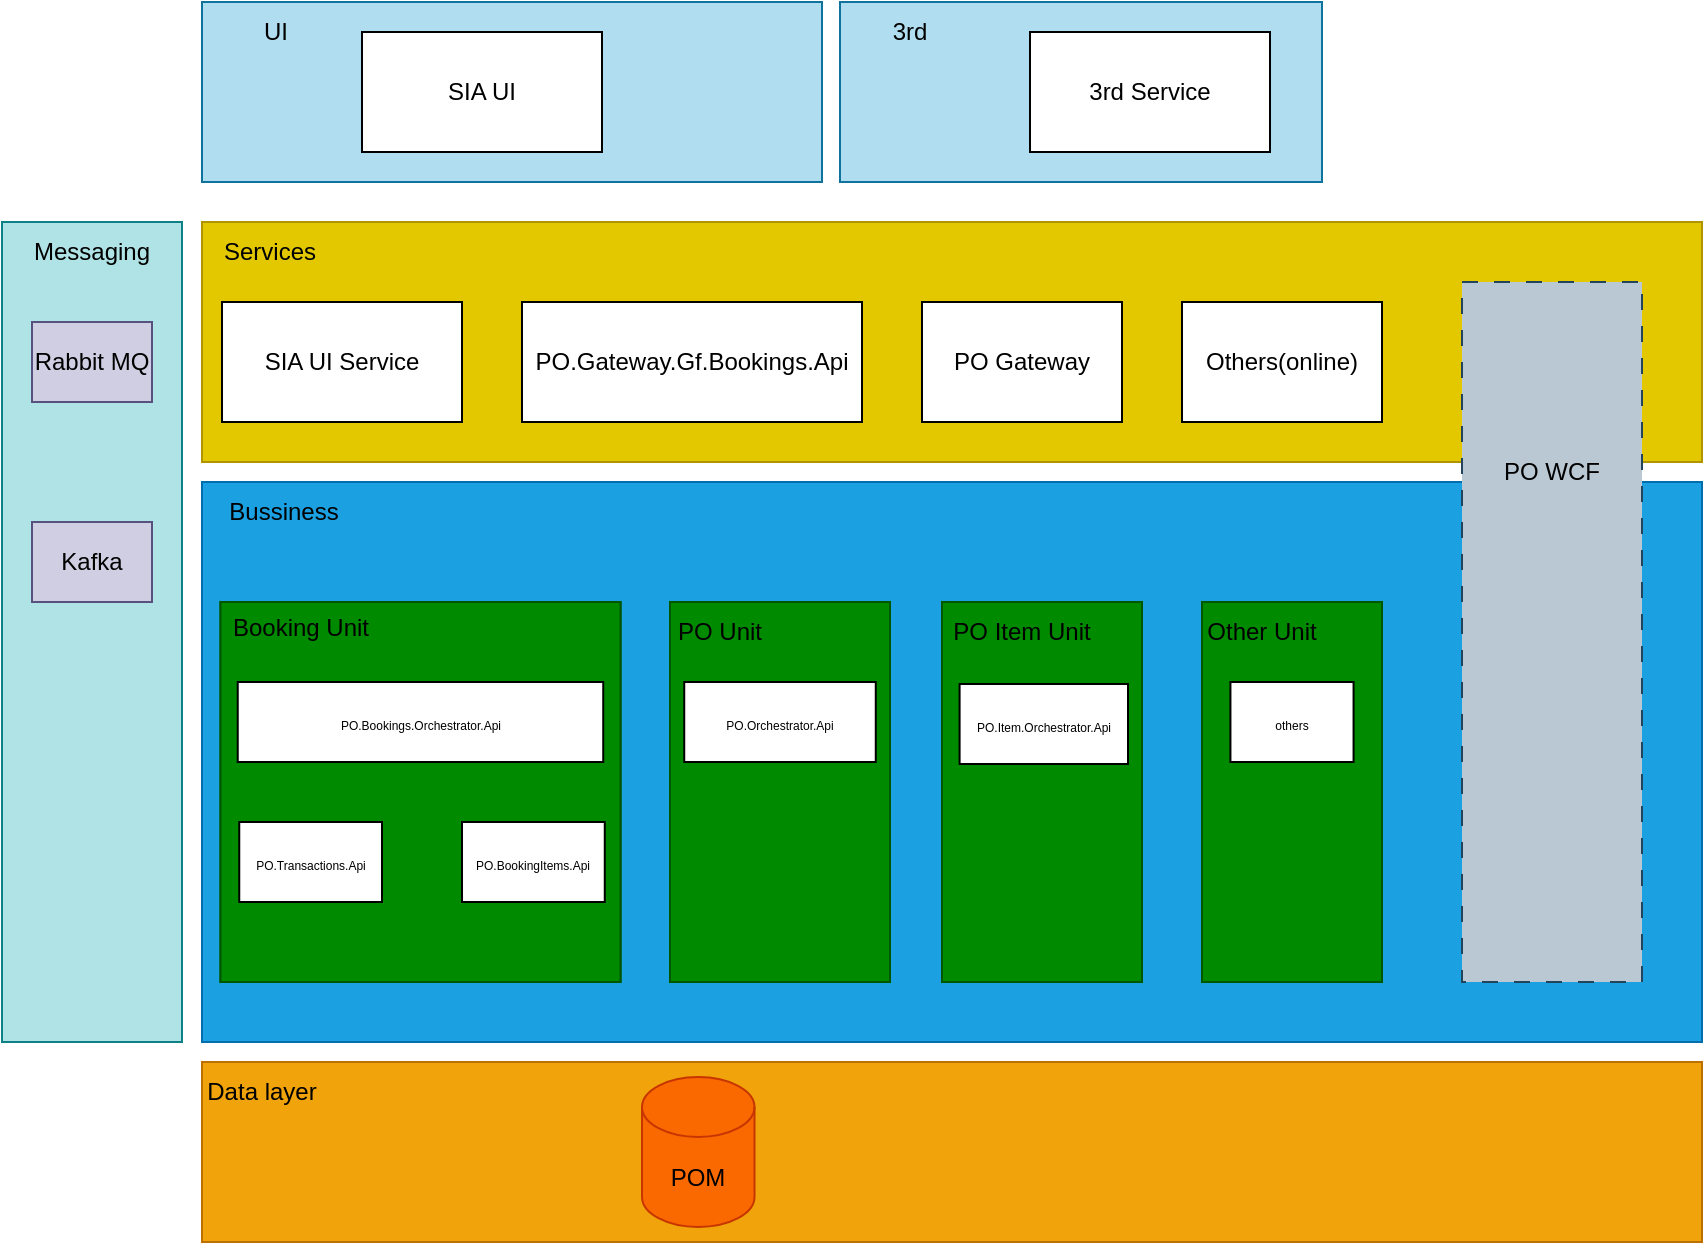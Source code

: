 <mxfile version="24.6.4" type="github" pages="4">
  <diagram name="Page-1" id="l9X8TjzERissme8cilrj">
    <mxGraphModel dx="1185" dy="627" grid="1" gridSize="10" guides="1" tooltips="1" connect="1" arrows="1" fold="1" page="1" pageScale="1" pageWidth="827" pageHeight="1169" math="0" shadow="0">
      <root>
        <mxCell id="0" />
        <mxCell id="1" parent="0" />
        <mxCell id="19VDyxM9A0CumnCQ6ZsO-45" value="" style="rounded=0;whiteSpace=wrap;html=1;fillColor=#b0e3e6;strokeColor=#0e8088;" vertex="1" parent="1">
          <mxGeometry x="80" y="230" width="90" height="410" as="geometry" />
        </mxCell>
        <mxCell id="19VDyxM9A0CumnCQ6ZsO-39" value="" style="rounded=0;whiteSpace=wrap;html=1;fillColor=#b1ddf0;strokeColor=#10739e;" vertex="1" parent="1">
          <mxGeometry x="180" y="120" width="310" height="90" as="geometry" />
        </mxCell>
        <mxCell id="19VDyxM9A0CumnCQ6ZsO-28" value="Messaging" style="text;html=1;align=center;verticalAlign=middle;whiteSpace=wrap;rounded=0;" vertex="1" parent="1">
          <mxGeometry x="80" y="230" width="90" height="30" as="geometry" />
        </mxCell>
        <mxCell id="19VDyxM9A0CumnCQ6ZsO-31" value="" style="rounded=0;whiteSpace=wrap;html=1;fillColor=#e3c800;fontColor=#000000;strokeColor=#B09500;" vertex="1" parent="1">
          <mxGeometry x="180" y="230" width="750" height="120" as="geometry" />
        </mxCell>
        <mxCell id="19VDyxM9A0CumnCQ6ZsO-32" value="Services" style="text;html=1;align=center;verticalAlign=middle;whiteSpace=wrap;rounded=0;" vertex="1" parent="1">
          <mxGeometry x="180" y="230" width="68" height="30" as="geometry" />
        </mxCell>
        <mxCell id="19VDyxM9A0CumnCQ6ZsO-33" value="SIA UI" style="rounded=0;whiteSpace=wrap;html=1;" vertex="1" parent="1">
          <mxGeometry x="260" y="135" width="120" height="60" as="geometry" />
        </mxCell>
        <mxCell id="19VDyxM9A0CumnCQ6ZsO-6" value="&lt;div&gt;&lt;font style=&quot;font-size: 12px;&quot;&gt;PO.Gateway.Gf.Bookings.Api&lt;/font&gt;&lt;/div&gt;" style="rounded=0;whiteSpace=wrap;html=1;" vertex="1" parent="1">
          <mxGeometry x="340" y="270" width="170" height="60" as="geometry" />
        </mxCell>
        <mxCell id="19VDyxM9A0CumnCQ6ZsO-35" value="&lt;div&gt;&lt;font style=&quot;font-size: 12px;&quot;&gt;PO Gateway&lt;/font&gt;&lt;/div&gt;" style="rounded=0;whiteSpace=wrap;html=1;" vertex="1" parent="1">
          <mxGeometry x="540" y="270" width="100" height="60" as="geometry" />
        </mxCell>
        <mxCell id="19VDyxM9A0CumnCQ6ZsO-38" value="&lt;div&gt;&lt;font style=&quot;font-size: 12px;&quot;&gt;Others(online)&lt;/font&gt;&lt;/div&gt;" style="rounded=0;whiteSpace=wrap;html=1;" vertex="1" parent="1">
          <mxGeometry x="670" y="270" width="100" height="60" as="geometry" />
        </mxCell>
        <mxCell id="19VDyxM9A0CumnCQ6ZsO-40" value="SIA UI Service" style="rounded=0;whiteSpace=wrap;html=1;" vertex="1" parent="1">
          <mxGeometry x="190" y="270" width="120" height="60" as="geometry" />
        </mxCell>
        <mxCell id="19VDyxM9A0CumnCQ6ZsO-41" value="UI" style="text;html=1;align=center;verticalAlign=middle;whiteSpace=wrap;rounded=0;" vertex="1" parent="1">
          <mxGeometry x="182" y="120" width="70" height="30" as="geometry" />
        </mxCell>
        <mxCell id="19VDyxM9A0CumnCQ6ZsO-42" value="" style="rounded=0;whiteSpace=wrap;html=1;fillColor=#b1ddf0;strokeColor=#10739e;" vertex="1" parent="1">
          <mxGeometry x="499" y="120" width="241" height="90" as="geometry" />
        </mxCell>
        <mxCell id="19VDyxM9A0CumnCQ6ZsO-43" value="3rd" style="text;html=1;align=center;verticalAlign=middle;whiteSpace=wrap;rounded=0;" vertex="1" parent="1">
          <mxGeometry x="499" y="120" width="70" height="30" as="geometry" />
        </mxCell>
        <mxCell id="19VDyxM9A0CumnCQ6ZsO-44" value="3rd Service" style="rounded=0;whiteSpace=wrap;html=1;" vertex="1" parent="1">
          <mxGeometry x="594" y="135" width="120" height="60" as="geometry" />
        </mxCell>
        <mxCell id="19VDyxM9A0CumnCQ6ZsO-46" value="Rabbit MQ" style="rounded=0;whiteSpace=wrap;html=1;fillColor=#d0cee2;strokeColor=#56517e;" vertex="1" parent="1">
          <mxGeometry x="95" y="280" width="60" height="40" as="geometry" />
        </mxCell>
        <mxCell id="19VDyxM9A0CumnCQ6ZsO-47" value="Kafka" style="rounded=0;whiteSpace=wrap;html=1;fillColor=#d0cee2;strokeColor=#56517e;" vertex="1" parent="1">
          <mxGeometry x="95" y="380" width="60" height="40" as="geometry" />
        </mxCell>
        <mxCell id="19VDyxM9A0CumnCQ6ZsO-48" value="" style="rounded=0;whiteSpace=wrap;html=1;fillColor=#f0a30a;fontColor=#000000;strokeColor=#BD7000;" vertex="1" parent="1">
          <mxGeometry x="180" y="650" width="750" height="90" as="geometry" />
        </mxCell>
        <mxCell id="19VDyxM9A0CumnCQ6ZsO-49" value="Data layer" style="text;html=1;align=center;verticalAlign=middle;whiteSpace=wrap;rounded=0;" vertex="1" parent="1">
          <mxGeometry x="180" y="650" width="60" height="30" as="geometry" />
        </mxCell>
        <mxCell id="19VDyxM9A0CumnCQ6ZsO-51" value="POM" style="shape=cylinder3;whiteSpace=wrap;html=1;boundedLbl=1;backgroundOutline=1;size=15;fillColor=#fa6800;fontColor=#000000;strokeColor=#C73500;" vertex="1" parent="1">
          <mxGeometry x="400" y="657.5" width="56.25" height="75" as="geometry" />
        </mxCell>
        <mxCell id="19VDyxM9A0CumnCQ6ZsO-1" value="" style="rounded=0;whiteSpace=wrap;html=1;movable=1;resizable=1;rotatable=1;deletable=1;editable=1;locked=0;connectable=1;fillColor=#1ba1e2;fontColor=#ffffff;strokeColor=#006EAF;" vertex="1" parent="1">
          <mxGeometry x="180" y="360" width="750" height="280" as="geometry" />
        </mxCell>
        <mxCell id="19VDyxM9A0CumnCQ6ZsO-26" value="" style="group;fillColor=#008a00;fontColor=#ffffff;strokeColor=#005700;" vertex="1" connectable="0" parent="1">
          <mxGeometry x="189.25" y="420" width="200" height="190" as="geometry" />
        </mxCell>
        <mxCell id="19VDyxM9A0CumnCQ6ZsO-4" value="" style="rounded=0;whiteSpace=wrap;html=1;fillColor=#008a00;fontColor=#ffffff;strokeColor=#005700;" vertex="1" parent="19VDyxM9A0CumnCQ6ZsO-26">
          <mxGeometry width="200" height="190" as="geometry" />
        </mxCell>
        <mxCell id="19VDyxM9A0CumnCQ6ZsO-5" value="Booking Unit" style="text;html=1;align=center;verticalAlign=middle;whiteSpace=wrap;rounded=0;" vertex="1" parent="19VDyxM9A0CumnCQ6ZsO-26">
          <mxGeometry x="1" width="79" height="26" as="geometry" />
        </mxCell>
        <mxCell id="19VDyxM9A0CumnCQ6ZsO-7" value="&lt;a style=&quot;background-color: transparent; box-sizing: border-box; text-decoration-line: none;&quot; href=&quot;https://github.com/ch-robinson-internal/PO.Bookings.Orchestrator.Api&quot; data-turbo-frame=&quot;repo-content-turbo-frame&quot; data-pjax=&quot;#repo-content-pjax-container&quot;&gt;&lt;font style=&quot;font-size: 6px;&quot; color=&quot;#000000&quot;&gt;PO.Bookings.Orchestrator.Api&lt;/font&gt;&lt;/a&gt;" style="rounded=0;whiteSpace=wrap;html=1;" vertex="1" parent="19VDyxM9A0CumnCQ6ZsO-26">
          <mxGeometry x="8.62" y="40" width="182.75" height="40" as="geometry" />
        </mxCell>
        <mxCell id="zxEERre8ARhxn1PnFCuI-9" value="" style="verticalLabelPosition=bottom;verticalAlign=top;html=1;shape=mxgraph.basic.rect;fillColor2=none;strokeWidth=1;size=20;indent=5;dashed=1;dashPattern=8 8;fillColor=#bac8d3;strokeColor=#23445d;" vertex="1" parent="1">
          <mxGeometry x="810" y="260" width="90" height="350" as="geometry" />
        </mxCell>
        <mxCell id="19VDyxM9A0CumnCQ6ZsO-2" value="Bussiness" style="text;html=1;align=center;verticalAlign=middle;whiteSpace=wrap;rounded=0;movable=1;resizable=1;rotatable=1;deletable=1;editable=1;locked=0;connectable=1;" vertex="1" parent="1">
          <mxGeometry x="182" y="360" width="78" height="30" as="geometry" />
        </mxCell>
        <mxCell id="19VDyxM9A0CumnCQ6ZsO-11" value="&lt;span style=&quot;font-size: 6px;&quot;&gt;PO.BookingItems.Api&lt;/span&gt;" style="rounded=0;whiteSpace=wrap;html=1;" vertex="1" parent="1">
          <mxGeometry x="310" y="530" width="71.38" height="40" as="geometry" />
        </mxCell>
        <mxCell id="19VDyxM9A0CumnCQ6ZsO-20" value="&lt;span style=&quot;font-size: 6px;&quot;&gt;PO.Transactions.Api&lt;/span&gt;" style="rounded=0;whiteSpace=wrap;html=1;" vertex="1" parent="1">
          <mxGeometry x="198.63" y="530" width="71.37" height="40" as="geometry" />
        </mxCell>
        <mxCell id="19VDyxM9A0CumnCQ6ZsO-23" value="" style="group;fillColor=#008a00;fontColor=#ffffff;strokeColor=#005700;" vertex="1" connectable="0" parent="1">
          <mxGeometry x="414" y="420" width="110" height="190" as="geometry" />
        </mxCell>
        <mxCell id="19VDyxM9A0CumnCQ6ZsO-21" value="" style="rounded=0;whiteSpace=wrap;html=1;fillColor=#008a00;fontColor=#ffffff;strokeColor=#005700;" vertex="1" parent="19VDyxM9A0CumnCQ6ZsO-23">
          <mxGeometry width="110" height="190" as="geometry" />
        </mxCell>
        <mxCell id="19VDyxM9A0CumnCQ6ZsO-22" value="PO Unit" style="text;html=1;align=center;verticalAlign=middle;whiteSpace=wrap;rounded=0;" vertex="1" parent="19VDyxM9A0CumnCQ6ZsO-23">
          <mxGeometry y="2" width="50" height="26" as="geometry" />
        </mxCell>
        <mxCell id="19VDyxM9A0CumnCQ6ZsO-36" value="&lt;a data-pjax=&quot;#repo-content-pjax-container&quot; data-turbo-frame=&quot;repo-content-turbo-frame&quot; href=&quot;https://github.com/ch-robinson-internal/PO.Bookings.Orchestrator.Api&quot; style=&quot;background-color: transparent; box-sizing: border-box; text-decoration-line: none;&quot;&gt;&lt;font color=&quot;#000000&quot; style=&quot;font-size: 6px;&quot;&gt;PO.Orchestrator.Api&lt;/font&gt;&lt;/a&gt;" style="rounded=0;whiteSpace=wrap;html=1;" vertex="1" parent="19VDyxM9A0CumnCQ6ZsO-23">
          <mxGeometry x="7.12" y="40" width="95.76" height="40" as="geometry" />
        </mxCell>
        <mxCell id="zxEERre8ARhxn1PnFCuI-2" value="" style="group;fillColor=#008a00;fontColor=#ffffff;strokeColor=#005700;" vertex="1" connectable="0" parent="1">
          <mxGeometry x="550" y="420" width="100" height="190" as="geometry" />
        </mxCell>
        <mxCell id="zxEERre8ARhxn1PnFCuI-4" value="PO Item Unit" style="text;html=1;align=center;verticalAlign=middle;whiteSpace=wrap;rounded=0;" vertex="1" parent="zxEERre8ARhxn1PnFCuI-2">
          <mxGeometry y="2" width="80" height="26" as="geometry" />
        </mxCell>
        <mxCell id="19VDyxM9A0CumnCQ6ZsO-37" value="&lt;a style=&quot;background-color: transparent; box-sizing: border-box; text-decoration-line: none;&quot; href=&quot;https://github.com/ch-robinson-internal/PO.Bookings.Orchestrator.Api&quot; data-turbo-frame=&quot;repo-content-turbo-frame&quot; data-pjax=&quot;#repo-content-pjax-container&quot;&gt;&lt;font style=&quot;font-size: 6px;&quot; color=&quot;#000000&quot;&gt;PO.Item.Orchestrator.Api&lt;/font&gt;&lt;/a&gt;" style="rounded=0;whiteSpace=wrap;html=1;" vertex="1" parent="zxEERre8ARhxn1PnFCuI-2">
          <mxGeometry x="8.8" y="41" width="84.2" height="40" as="geometry" />
        </mxCell>
        <mxCell id="zxEERre8ARhxn1PnFCuI-6" value="" style="group;fillColor=#008a00;fontColor=#ffffff;strokeColor=#005700;" vertex="1" connectable="0" parent="1">
          <mxGeometry x="680" y="420" width="90" height="190" as="geometry" />
        </mxCell>
        <mxCell id="zxEERre8ARhxn1PnFCuI-7" value="Other Unit" style="text;html=1;align=center;verticalAlign=middle;whiteSpace=wrap;rounded=0;" vertex="1" parent="zxEERre8ARhxn1PnFCuI-6">
          <mxGeometry y="2" width="60" height="26" as="geometry" />
        </mxCell>
        <mxCell id="zxEERre8ARhxn1PnFCuI-8" value="&lt;span style=&quot;font-size: 6px;&quot;&gt;others&lt;/span&gt;" style="rounded=0;whiteSpace=wrap;html=1;" vertex="1" parent="zxEERre8ARhxn1PnFCuI-6">
          <mxGeometry x="14.219" y="40" width="61.56" height="40" as="geometry" />
        </mxCell>
        <mxCell id="zxEERre8ARhxn1PnFCuI-10" value="PO WCF" style="text;html=1;align=center;verticalAlign=middle;whiteSpace=wrap;rounded=0;" vertex="1" parent="1">
          <mxGeometry x="825" y="340" width="60" height="30" as="geometry" />
        </mxCell>
      </root>
    </mxGraphModel>
  </diagram>
  <diagram id="h2WgDwNswVhG8y2vjtXS" name="SIA Init">
    <mxGraphModel dx="1185" dy="627" grid="1" gridSize="10" guides="1" tooltips="1" connect="1" arrows="1" fold="1" page="1" pageScale="1" pageWidth="827" pageHeight="1169" math="0" shadow="0">
      <root>
        <mxCell id="0" />
        <mxCell id="1" parent="0" />
        <mxCell id="Z_Krm-BXWIWRcryShZnD-19" value="SIA Page" style="shape=umlLifeline;perimeter=lifelinePerimeter;whiteSpace=wrap;html=1;container=1;dropTarget=0;collapsible=0;recursiveResize=0;outlineConnect=0;portConstraint=eastwest;newEdgeStyle={&quot;curved&quot;:0,&quot;rounded&quot;:0};fillColor=#b1ddf0;strokeColor=#10739e;" vertex="1" parent="1">
          <mxGeometry x="160" y="100" width="80" height="430" as="geometry" />
        </mxCell>
        <mxCell id="Z_Krm-BXWIWRcryShZnD-27" value="" style="html=1;points=[[0,0,0,0,5],[0,1,0,0,-5],[1,0,0,0,5],[1,1,0,0,-5]];perimeter=orthogonalPerimeter;outlineConnect=0;targetShapes=umlLifeline;portConstraint=eastwest;newEdgeStyle={&quot;curved&quot;:0,&quot;rounded&quot;:0};fillColor=#b1ddf0;strokeColor=#10739e;" vertex="1" parent="Z_Krm-BXWIWRcryShZnD-19">
          <mxGeometry x="35" y="70" width="10" height="360" as="geometry" />
        </mxCell>
        <mxCell id="Z_Krm-BXWIWRcryShZnD-20" value="" style="shape=umlLifeline;perimeter=lifelinePerimeter;whiteSpace=wrap;html=1;container=1;dropTarget=0;collapsible=0;recursiveResize=0;outlineConnect=0;portConstraint=eastwest;newEdgeStyle={&quot;curved&quot;:0,&quot;rounded&quot;:0};participant=umlActor;fillColor=#b0e3e6;strokeColor=#0e8088;" vertex="1" parent="1">
          <mxGeometry x="80" y="100" width="20" height="450" as="geometry" />
        </mxCell>
        <mxCell id="Z_Krm-BXWIWRcryShZnD-23" value="" style="html=1;points=[[0,0,0,0,5],[0,1,0,0,-5],[1,0,0,0,5],[1,1,0,0,-5]];perimeter=orthogonalPerimeter;outlineConnect=0;targetShapes=umlLifeline;portConstraint=eastwest;newEdgeStyle={&quot;curved&quot;:0,&quot;rounded&quot;:0};fillColor=#b0e3e6;strokeColor=#0e8088;" vertex="1" parent="Z_Krm-BXWIWRcryShZnD-20">
          <mxGeometry x="5" y="60" width="10" height="390" as="geometry" />
        </mxCell>
        <mxCell id="Z_Krm-BXWIWRcryShZnD-21" value="UI Svc" style="shape=umlLifeline;perimeter=lifelinePerimeter;whiteSpace=wrap;html=1;container=1;dropTarget=0;collapsible=0;recursiveResize=0;outlineConnect=0;portConstraint=eastwest;newEdgeStyle={&quot;curved&quot;:0,&quot;rounded&quot;:0};fillColor=#60a917;strokeColor=#2D7600;fontColor=#ffffff;" vertex="1" parent="1">
          <mxGeometry x="321" y="100" width="79" height="420" as="geometry" />
        </mxCell>
        <mxCell id="4yu3IreHkf-JwgQEfnQH-1" value="" style="html=1;points=[[0,0,0,0,5],[0,1,0,0,-5],[1,0,0,0,5],[1,1,0,0,-5]];perimeter=orthogonalPerimeter;outlineConnect=0;targetShapes=umlLifeline;portConstraint=eastwest;newEdgeStyle={&quot;curved&quot;:0,&quot;rounded&quot;:0};fillColor=#60a917;fontColor=#ffffff;strokeColor=#2D7600;" vertex="1" parent="Z_Krm-BXWIWRcryShZnD-21">
          <mxGeometry x="34.5" y="90" width="10" height="280" as="geometry" />
        </mxCell>
        <mxCell id="Z_Krm-BXWIWRcryShZnD-22" value="Commodity Svc" style="shape=umlLifeline;perimeter=lifelinePerimeter;whiteSpace=wrap;html=1;container=1;dropTarget=0;collapsible=0;recursiveResize=0;outlineConnect=0;portConstraint=eastwest;newEdgeStyle={&quot;curved&quot;:0,&quot;rounded&quot;:0};fillColor=#1ba1e2;strokeColor=#006EAF;fontColor=#ffffff;" vertex="1" parent="1">
          <mxGeometry x="480" y="100" width="80" height="420" as="geometry" />
        </mxCell>
        <mxCell id="4yu3IreHkf-JwgQEfnQH-5" value="" style="html=1;points=[[0,0,0,0,5],[0,1,0,0,-5],[1,0,0,0,5],[1,1,0,0,-5]];perimeter=orthogonalPerimeter;outlineConnect=0;targetShapes=umlLifeline;portConstraint=eastwest;newEdgeStyle={&quot;curved&quot;:0,&quot;rounded&quot;:0};fillColor=#1ba1e2;fontColor=#ffffff;strokeColor=#006EAF;" vertex="1" parent="Z_Krm-BXWIWRcryShZnD-22">
          <mxGeometry x="35" y="120" width="10" height="60" as="geometry" />
        </mxCell>
        <mxCell id="Z_Krm-BXWIWRcryShZnD-26" style="edgeStyle=orthogonalEdgeStyle;rounded=0;orthogonalLoop=1;jettySize=auto;html=1;curved=0;" edge="1" parent="1">
          <mxGeometry relative="1" as="geometry">
            <mxPoint x="195" y="179.8" as="targetPoint" />
            <mxPoint x="95" y="179.8" as="sourcePoint" />
            <Array as="points">
              <mxPoint x="170" y="179.8" />
              <mxPoint x="170" y="179.8" />
            </Array>
          </mxGeometry>
        </mxCell>
        <mxCell id="Z_Krm-BXWIWRcryShZnD-28" value="open" style="edgeLabel;html=1;align=center;verticalAlign=middle;resizable=0;points=[];" vertex="1" connectable="0" parent="Z_Krm-BXWIWRcryShZnD-26">
          <mxGeometry x="-0.244" y="-1" relative="1" as="geometry">
            <mxPoint as="offset" />
          </mxGeometry>
        </mxCell>
        <mxCell id="4yu3IreHkf-JwgQEfnQH-2" style="edgeStyle=orthogonalEdgeStyle;rounded=0;orthogonalLoop=1;jettySize=auto;html=1;curved=0;" edge="1" parent="1" target="4yu3IreHkf-JwgQEfnQH-1">
          <mxGeometry relative="1" as="geometry">
            <mxPoint x="205" y="220" as="sourcePoint" />
            <mxPoint x="350" y="220" as="targetPoint" />
            <Array as="points">
              <mxPoint x="205" y="200" />
            </Array>
          </mxGeometry>
        </mxCell>
        <mxCell id="4yu3IreHkf-JwgQEfnQH-3" value="load" style="edgeLabel;html=1;align=center;verticalAlign=middle;resizable=0;points=[];" vertex="1" connectable="0" parent="4yu3IreHkf-JwgQEfnQH-2">
          <mxGeometry x="0.009" y="1" relative="1" as="geometry">
            <mxPoint as="offset" />
          </mxGeometry>
        </mxCell>
        <mxCell id="4yu3IreHkf-JwgQEfnQH-4" value="Booking&amp;nbsp;&lt;br&gt;Orch Svc" style="shape=umlLifeline;perimeter=lifelinePerimeter;whiteSpace=wrap;html=1;container=1;dropTarget=0;collapsible=0;recursiveResize=0;outlineConnect=0;portConstraint=eastwest;newEdgeStyle={&quot;curved&quot;:0,&quot;rounded&quot;:0};fillColor=#6a00ff;strokeColor=#3700CC;fontColor=#ffffff;" vertex="1" parent="1">
          <mxGeometry x="640" y="100" width="80" height="420" as="geometry" />
        </mxCell>
        <mxCell id="4yu3IreHkf-JwgQEfnQH-8" value="" style="html=1;points=[[0,0,0,0,5],[0,1,0,0,-5],[1,0,0,0,5],[1,1,0,0,-5]];perimeter=orthogonalPerimeter;outlineConnect=0;targetShapes=umlLifeline;portConstraint=eastwest;newEdgeStyle={&quot;curved&quot;:0,&quot;rounded&quot;:0};fillColor=#6a00ff;fontColor=#ffffff;strokeColor=#3700CC;" vertex="1" parent="4yu3IreHkf-JwgQEfnQH-4">
          <mxGeometry x="35" y="190" width="10" height="160" as="geometry" />
        </mxCell>
        <mxCell id="IKL-GlxnbROh4bHqFefv-13" value="combine" style="html=1;align=left;spacingLeft=2;endArrow=block;rounded=0;edgeStyle=orthogonalEdgeStyle;curved=0;rounded=0;" edge="1" parent="4yu3IreHkf-JwgQEfnQH-4">
          <mxGeometry x="0.004" relative="1" as="geometry">
            <mxPoint x="45" y="300" as="sourcePoint" />
            <Array as="points">
              <mxPoint x="75" y="300" />
              <mxPoint x="75" y="330" />
            </Array>
            <mxPoint x="45" y="330" as="targetPoint" />
            <mxPoint as="offset" />
          </mxGeometry>
        </mxCell>
        <mxCell id="4yu3IreHkf-JwgQEfnQH-6" style="edgeStyle=orthogonalEdgeStyle;rounded=0;orthogonalLoop=1;jettySize=auto;html=1;curved=0;" edge="1" parent="1">
          <mxGeometry relative="1" as="geometry">
            <mxPoint x="365.5" y="230" as="sourcePoint" />
            <mxPoint x="515" y="230" as="targetPoint" />
            <Array as="points">
              <mxPoint x="410" y="230" />
              <mxPoint x="410" y="230" />
            </Array>
          </mxGeometry>
        </mxCell>
        <mxCell id="4yu3IreHkf-JwgQEfnQH-7" value="load commodities" style="edgeLabel;html=1;align=center;verticalAlign=middle;resizable=0;points=[];" vertex="1" connectable="0" parent="4yu3IreHkf-JwgQEfnQH-6">
          <mxGeometry x="-0.175" y="-1" relative="1" as="geometry">
            <mxPoint x="13" y="-1" as="offset" />
          </mxGeometry>
        </mxCell>
        <mxCell id="4yu3IreHkf-JwgQEfnQH-9" style="edgeStyle=orthogonalEdgeStyle;rounded=0;orthogonalLoop=1;jettySize=auto;html=1;curved=0;dashed=1;" edge="1" parent="1" source="4yu3IreHkf-JwgQEfnQH-5" target="4yu3IreHkf-JwgQEfnQH-1">
          <mxGeometry relative="1" as="geometry">
            <mxPoint x="370" y="275" as="targetPoint" />
            <Array as="points">
              <mxPoint x="490" y="260" />
              <mxPoint x="490" y="260" />
            </Array>
          </mxGeometry>
        </mxCell>
        <mxCell id="4yu3IreHkf-JwgQEfnQH-10" value="return data" style="edgeLabel;html=1;align=center;verticalAlign=middle;resizable=0;points=[];" vertex="1" connectable="0" parent="4yu3IreHkf-JwgQEfnQH-9">
          <mxGeometry x="-0.018" relative="1" as="geometry">
            <mxPoint as="offset" />
          </mxGeometry>
        </mxCell>
        <mxCell id="4yu3IreHkf-JwgQEfnQH-11" style="edgeStyle=orthogonalEdgeStyle;rounded=0;orthogonalLoop=1;jettySize=auto;html=1;curved=0;" edge="1" parent="1">
          <mxGeometry relative="1" as="geometry">
            <mxPoint x="365" y="300" as="sourcePoint" />
            <mxPoint x="679" y="300" as="targetPoint" />
            <Array as="points">
              <mxPoint x="599.5" y="300" />
              <mxPoint x="599.5" y="300" />
            </Array>
          </mxGeometry>
        </mxCell>
        <mxCell id="4yu3IreHkf-JwgQEfnQH-12" value="load draw" style="edgeLabel;html=1;align=center;verticalAlign=middle;resizable=0;points=[];" vertex="1" connectable="0" parent="4yu3IreHkf-JwgQEfnQH-11">
          <mxGeometry x="-0.021" y="1" relative="1" as="geometry">
            <mxPoint as="offset" />
          </mxGeometry>
        </mxCell>
        <mxCell id="4yu3IreHkf-JwgQEfnQH-13" style="edgeStyle=orthogonalEdgeStyle;rounded=0;orthogonalLoop=1;jettySize=auto;html=1;curved=0;dashed=1;" edge="1" parent="1">
          <mxGeometry relative="1" as="geometry">
            <mxPoint x="669.88" y="445" as="sourcePoint" />
            <mxPoint x="365.13" y="445" as="targetPoint" />
            <Array as="points">
              <mxPoint x="674.88" y="445" />
            </Array>
          </mxGeometry>
        </mxCell>
        <mxCell id="4yu3IreHkf-JwgQEfnQH-14" value="return data" style="edgeLabel;html=1;align=center;verticalAlign=middle;resizable=0;points=[];" vertex="1" connectable="0" parent="4yu3IreHkf-JwgQEfnQH-13">
          <mxGeometry x="-0.111" y="2" relative="1" as="geometry">
            <mxPoint as="offset" />
          </mxGeometry>
        </mxCell>
        <mxCell id="4yu3IreHkf-JwgQEfnQH-15" value="&lt;font style=&quot;font-size: 8px;&quot;&gt;DB to Svc&lt;/font&gt;" style="rounded=1;whiteSpace=wrap;html=1;arcSize=40;fontColor=#000000;fillColor=#ffffc0;strokeColor=#ff0000;" vertex="1" parent="1">
          <mxGeometry x="390" y="170" width="80" height="20" as="geometry" />
        </mxCell>
        <mxCell id="4yu3IreHkf-JwgQEfnQH-16" value="" style="edgeStyle=orthogonalEdgeStyle;html=1;verticalAlign=bottom;endArrow=open;endSize=8;strokeColor=#ff0000;rounded=0;" edge="1" source="4yu3IreHkf-JwgQEfnQH-15" parent="1">
          <mxGeometry relative="1" as="geometry">
            <mxPoint x="430" y="220" as="targetPoint" />
          </mxGeometry>
        </mxCell>
        <mxCell id="4yu3IreHkf-JwgQEfnQH-17" style="edgeStyle=orthogonalEdgeStyle;rounded=0;orthogonalLoop=1;jettySize=auto;html=1;curved=0;dashed=1;" edge="1" parent="1">
          <mxGeometry relative="1" as="geometry">
            <mxPoint x="355.5" y="459" as="sourcePoint" />
            <mxPoint x="200.1" y="459" as="targetPoint" />
            <Array as="points">
              <mxPoint x="250" y="459" />
              <mxPoint x="250" y="459" />
            </Array>
          </mxGeometry>
        </mxCell>
        <mxCell id="4yu3IreHkf-JwgQEfnQH-18" value="return data" style="edgeLabel;html=1;align=center;verticalAlign=middle;resizable=0;points=[];" vertex="1" connectable="0" parent="4yu3IreHkf-JwgQEfnQH-17">
          <mxGeometry x="0.02" y="-1" relative="1" as="geometry">
            <mxPoint as="offset" />
          </mxGeometry>
        </mxCell>
        <mxCell id="4yu3IreHkf-JwgQEfnQH-19" style="edgeStyle=orthogonalEdgeStyle;rounded=0;orthogonalLoop=1;jettySize=auto;html=1;curved=0;dashed=1;" edge="1" parent="1">
          <mxGeometry relative="1" as="geometry">
            <mxPoint x="195" y="507" as="sourcePoint" />
            <mxPoint x="95" y="507" as="targetPoint" />
            <Array as="points">
              <mxPoint x="170" y="507" />
              <mxPoint x="170" y="507" />
            </Array>
          </mxGeometry>
        </mxCell>
        <mxCell id="4yu3IreHkf-JwgQEfnQH-20" value="show" style="edgeLabel;html=1;align=center;verticalAlign=middle;resizable=0;points=[];" vertex="1" connectable="0" parent="4yu3IreHkf-JwgQEfnQH-19">
          <mxGeometry x="-0.071" relative="1" as="geometry">
            <mxPoint as="offset" />
          </mxGeometry>
        </mxCell>
        <mxCell id="4yu3IreHkf-JwgQEfnQH-22" value="render" style="html=1;align=left;spacingLeft=2;endArrow=block;rounded=0;edgeStyle=orthogonalEdgeStyle;curved=0;rounded=0;exitX=1;exitY=0.857;exitDx=0;exitDy=0;exitPerimeter=0;" edge="1" parent="1">
          <mxGeometry relative="1" as="geometry">
            <mxPoint x="205" y="471.0" as="sourcePoint" />
            <Array as="points">
              <mxPoint x="230" y="471" />
              <mxPoint x="230" y="492" />
            </Array>
            <mxPoint x="205" y="492" as="targetPoint" />
            <mxPoint as="offset" />
          </mxGeometry>
        </mxCell>
        <mxCell id="IKL-GlxnbROh4bHqFefv-1" value="Booking&amp;nbsp;&lt;br&gt;Item Svc" style="shape=umlLifeline;perimeter=lifelinePerimeter;whiteSpace=wrap;html=1;container=1;dropTarget=0;collapsible=0;recursiveResize=0;outlineConnect=0;portConstraint=eastwest;newEdgeStyle={&quot;curved&quot;:0,&quot;rounded&quot;:0};fillColor=#d80073;fontColor=#ffffff;strokeColor=#A50040;" vertex="1" parent="1">
          <mxGeometry x="800" y="100" width="80" height="420" as="geometry" />
        </mxCell>
        <mxCell id="IKL-GlxnbROh4bHqFefv-2" value="" style="html=1;points=[[0,0,0,0,5],[0,1,0,0,-5],[1,0,0,0,5],[1,1,0,0,-5]];perimeter=orthogonalPerimeter;outlineConnect=0;targetShapes=umlLifeline;portConstraint=eastwest;newEdgeStyle={&quot;curved&quot;:0,&quot;rounded&quot;:0};fillColor=#d80073;fontColor=#ffffff;strokeColor=#A50040;" vertex="1" parent="IKL-GlxnbROh4bHqFefv-1">
          <mxGeometry x="35" y="200" width="10" height="40" as="geometry" />
        </mxCell>
        <mxCell id="IKL-GlxnbROh4bHqFefv-3" value="PO Transaction API" style="shape=umlLifeline;perimeter=lifelinePerimeter;whiteSpace=wrap;html=1;container=1;dropTarget=0;collapsible=0;recursiveResize=0;outlineConnect=0;portConstraint=eastwest;newEdgeStyle={&quot;curved&quot;:0,&quot;rounded&quot;:0};fillColor=#fa6800;fontColor=#000000;strokeColor=#C73500;" vertex="1" parent="1">
          <mxGeometry x="960" y="100" width="80" height="420" as="geometry" />
        </mxCell>
        <mxCell id="IKL-GlxnbROh4bHqFefv-4" value="" style="html=1;points=[[0,0,0,0,5],[0,1,0,0,-5],[1,0,0,0,5],[1,1,0,0,-5]];perimeter=orthogonalPerimeter;outlineConnect=0;targetShapes=umlLifeline;portConstraint=eastwest;newEdgeStyle={&quot;curved&quot;:0,&quot;rounded&quot;:0};fillColor=#fa6800;fontColor=#000000;strokeColor=#C73500;" vertex="1" parent="IKL-GlxnbROh4bHqFefv-3">
          <mxGeometry x="35" y="250" width="10" height="70" as="geometry" />
        </mxCell>
        <mxCell id="IKL-GlxnbROh4bHqFefv-5" style="edgeStyle=orthogonalEdgeStyle;rounded=0;orthogonalLoop=1;jettySize=auto;html=1;curved=0;" edge="1" parent="1" source="4yu3IreHkf-JwgQEfnQH-8" target="IKL-GlxnbROh4bHqFefv-1">
          <mxGeometry relative="1" as="geometry">
            <Array as="points">
              <mxPoint x="720" y="310" />
              <mxPoint x="720" y="310" />
            </Array>
          </mxGeometry>
        </mxCell>
        <mxCell id="IKL-GlxnbROh4bHqFefv-6" value="read draw data" style="edgeLabel;html=1;align=center;verticalAlign=middle;resizable=0;points=[];" vertex="1" connectable="0" parent="IKL-GlxnbROh4bHqFefv-5">
          <mxGeometry x="-0.017" relative="1" as="geometry">
            <mxPoint as="offset" />
          </mxGeometry>
        </mxCell>
        <mxCell id="IKL-GlxnbROh4bHqFefv-7" style="edgeStyle=orthogonalEdgeStyle;rounded=0;orthogonalLoop=1;jettySize=auto;html=1;curved=0;dashed=1;" edge="1" parent="1">
          <mxGeometry relative="1" as="geometry">
            <mxPoint x="835" y="330" as="sourcePoint" />
            <mxPoint x="685" y="330" as="targetPoint" />
            <Array as="points">
              <mxPoint x="790" y="330" />
              <mxPoint x="790" y="330" />
            </Array>
          </mxGeometry>
        </mxCell>
        <mxCell id="IKL-GlxnbROh4bHqFefv-14" value="return result" style="edgeLabel;html=1;align=center;verticalAlign=middle;resizable=0;points=[];" vertex="1" connectable="0" parent="IKL-GlxnbROh4bHqFefv-7">
          <mxGeometry x="-0.229" y="1" relative="1" as="geometry">
            <mxPoint as="offset" />
          </mxGeometry>
        </mxCell>
        <mxCell id="IKL-GlxnbROh4bHqFefv-8" style="edgeStyle=orthogonalEdgeStyle;rounded=0;orthogonalLoop=1;jettySize=auto;html=1;curved=0;" edge="1" parent="1">
          <mxGeometry relative="1" as="geometry">
            <mxPoint x="685" y="360" as="sourcePoint" />
            <mxPoint x="995" y="360" as="targetPoint" />
            <Array as="points">
              <mxPoint x="920" y="360" />
              <mxPoint x="920" y="360" />
            </Array>
          </mxGeometry>
        </mxCell>
        <mxCell id="IKL-GlxnbROh4bHqFefv-9" value="read pendding transaction" style="edgeLabel;html=1;align=center;verticalAlign=middle;resizable=0;points=[];" vertex="1" connectable="0" parent="IKL-GlxnbROh4bHqFefv-8">
          <mxGeometry x="0.001" relative="1" as="geometry">
            <mxPoint as="offset" />
          </mxGeometry>
        </mxCell>
        <mxCell id="IKL-GlxnbROh4bHqFefv-10" style="edgeStyle=orthogonalEdgeStyle;rounded=0;orthogonalLoop=1;jettySize=auto;html=1;curved=0;dashed=1;" edge="1" parent="1">
          <mxGeometry relative="1" as="geometry">
            <mxPoint x="995" y="385" as="sourcePoint" />
            <mxPoint x="685" y="385" as="targetPoint" />
            <Array as="points">
              <mxPoint x="920" y="385" />
              <mxPoint x="920" y="385" />
            </Array>
          </mxGeometry>
        </mxCell>
        <mxCell id="IKL-GlxnbROh4bHqFefv-11" value="return result" style="edgeLabel;html=1;align=center;verticalAlign=middle;resizable=0;points=[];" vertex="1" connectable="0" parent="IKL-GlxnbROh4bHqFefv-10">
          <mxGeometry x="0.03" relative="1" as="geometry">
            <mxPoint as="offset" />
          </mxGeometry>
        </mxCell>
      </root>
    </mxGraphModel>
  </diagram>
  <diagram id="CmnNyeVp6TQFfo1xvE5B" name="SIA Save">
    <mxGraphModel dx="1185" dy="627" grid="1" gridSize="10" guides="1" tooltips="1" connect="1" arrows="1" fold="1" page="1" pageScale="1" pageWidth="827" pageHeight="1169" math="0" shadow="0">
      <root>
        <mxCell id="0" />
        <mxCell id="1" parent="0" />
        <mxCell id="5PKfqkAMzm-T8j1K_0CJ-34" style="edgeStyle=orthogonalEdgeStyle;rounded=0;orthogonalLoop=1;jettySize=auto;html=1;curved=0;" edge="1" parent="1">
          <mxGeometry relative="1" as="geometry">
            <mxPoint x="1005" y="700" as="sourcePoint" />
            <mxPoint x="1115" y="700" as="targetPoint" />
            <Array as="points">
              <mxPoint x="1090" y="700" />
              <mxPoint x="1090" y="700" />
            </Array>
          </mxGeometry>
        </mxCell>
        <mxCell id="5PKfqkAMzm-T8j1K_0CJ-35" value="&lt;font style=&quot;font-size: 7px;&quot;&gt;save draw&lt;/font&gt;" style="edgeLabel;html=1;align=center;verticalAlign=middle;resizable=0;points=[];" vertex="1" connectable="0" parent="5PKfqkAMzm-T8j1K_0CJ-34">
          <mxGeometry x="0.265" y="-1" relative="1" as="geometry">
            <mxPoint x="-17" y="-3" as="offset" />
          </mxGeometry>
        </mxCell>
        <mxCell id="5PKfqkAMzm-T8j1K_0CJ-36" style="edgeStyle=orthogonalEdgeStyle;rounded=0;orthogonalLoop=1;jettySize=auto;html=1;curved=0;dashed=1;" edge="1" parent="1">
          <mxGeometry relative="1" as="geometry">
            <mxPoint x="1115" y="720" as="sourcePoint" />
            <mxPoint x="1005" y="720" as="targetPoint" />
            <Array as="points">
              <mxPoint x="1030" y="720" />
              <mxPoint x="1030" y="720" />
            </Array>
          </mxGeometry>
        </mxCell>
        <mxCell id="5PKfqkAMzm-T8j1K_0CJ-37" value="&lt;font style=&quot;font-size: 7px;&quot;&gt;return result&lt;/font&gt;" style="edgeLabel;html=1;align=center;verticalAlign=middle;resizable=0;points=[];" vertex="1" connectable="0" parent="5PKfqkAMzm-T8j1K_0CJ-36">
          <mxGeometry x="0.014" relative="1" as="geometry">
            <mxPoint y="-2" as="offset" />
          </mxGeometry>
        </mxCell>
        <mxCell id="5PKfqkAMzm-T8j1K_0CJ-38" style="edgeStyle=orthogonalEdgeStyle;rounded=0;orthogonalLoop=1;jettySize=auto;html=1;curved=0;dashed=1;" edge="1" parent="1">
          <mxGeometry relative="1" as="geometry">
            <mxPoint x="995" y="739" as="sourcePoint" />
            <mxPoint x="885" y="739" as="targetPoint" />
            <Array as="points">
              <mxPoint x="910" y="739" />
              <mxPoint x="910" y="739" />
            </Array>
          </mxGeometry>
        </mxCell>
        <mxCell id="5PKfqkAMzm-T8j1K_0CJ-39" value="&lt;font style=&quot;font-size: 7px;&quot;&gt;return result&lt;/font&gt;" style="edgeLabel;html=1;align=center;verticalAlign=middle;resizable=0;points=[];" vertex="1" connectable="0" parent="5PKfqkAMzm-T8j1K_0CJ-38">
          <mxGeometry x="0.014" relative="1" as="geometry">
            <mxPoint y="-2" as="offset" />
          </mxGeometry>
        </mxCell>
        <mxCell id="5PKfqkAMzm-T8j1K_0CJ-40" style="edgeStyle=orthogonalEdgeStyle;rounded=0;orthogonalLoop=1;jettySize=auto;html=1;curved=0;dashed=1;" edge="1" parent="1">
          <mxGeometry relative="1" as="geometry">
            <mxPoint x="875" y="760" as="sourcePoint" />
            <mxPoint x="765" y="760" as="targetPoint" />
            <Array as="points">
              <mxPoint x="790" y="760" />
              <mxPoint x="790" y="760" />
            </Array>
          </mxGeometry>
        </mxCell>
        <mxCell id="5PKfqkAMzm-T8j1K_0CJ-41" value="&lt;font style=&quot;font-size: 7px;&quot;&gt;return result&lt;/font&gt;" style="edgeLabel;html=1;align=center;verticalAlign=middle;resizable=0;points=[];" vertex="1" connectable="0" parent="5PKfqkAMzm-T8j1K_0CJ-40">
          <mxGeometry x="0.014" relative="1" as="geometry">
            <mxPoint y="-2" as="offset" />
          </mxGeometry>
        </mxCell>
        <mxCell id="hi_Okd1NUa1Whz2LALAA-2" value="" style="group;" vertex="1" connectable="0" parent="1">
          <mxGeometry x="160" y="340" width="1000" height="620" as="geometry" />
        </mxCell>
        <mxCell id="E0eoT0kAWw2Ve2l7Fwrp-5" value="" style="group;spacing=1;" vertex="1" connectable="0" parent="hi_Okd1NUa1Whz2LALAA-2">
          <mxGeometry width="400" height="620" as="geometry" />
        </mxCell>
        <mxCell id="E0eoT0kAWw2Ve2l7Fwrp-1" value="&lt;font style=&quot;font-size: 8px;&quot;&gt;UI Svc&lt;/font&gt;" style="shape=umlLifeline;perimeter=lifelinePerimeter;whiteSpace=wrap;html=1;container=1;dropTarget=0;collapsible=0;recursiveResize=0;outlineConnect=0;portConstraint=eastwest;newEdgeStyle={&quot;curved&quot;:0,&quot;rounded&quot;:0};fillColor=#0050ef;fontColor=#ffffff;strokeColor=#001DBC;" vertex="1" parent="E0eoT0kAWw2Ve2l7Fwrp-5">
          <mxGeometry x="80" width="80" height="620" as="geometry" />
        </mxCell>
        <mxCell id="E0eoT0kAWw2Ve2l7Fwrp-7" value="" style="html=1;points=[[0,0,0,0,5],[0,1,0,0,-5],[1,0,0,0,5],[1,1,0,0,-5]];perimeter=orthogonalPerimeter;outlineConnect=0;targetShapes=umlLifeline;portConstraint=eastwest;newEdgeStyle={&quot;curved&quot;:0,&quot;rounded&quot;:0};fillColor=#0050ef;fontColor=#ffffff;strokeColor=#001DBC;" vertex="1" parent="E0eoT0kAWw2Ve2l7Fwrp-1">
          <mxGeometry x="35" y="88.57" width="10" height="291.43" as="geometry" />
        </mxCell>
        <mxCell id="E0eoT0kAWw2Ve2l7Fwrp-2" value="" style="shape=umlLifeline;perimeter=lifelinePerimeter;whiteSpace=wrap;html=1;container=1;dropTarget=0;collapsible=0;recursiveResize=0;outlineConnect=0;portConstraint=eastwest;newEdgeStyle={&quot;curved&quot;:0,&quot;rounded&quot;:0};participant=umlActor;fillColor=#ffcd28;strokeColor=#d79b00;gradientColor=#ffa500;" vertex="1" parent="E0eoT0kAWw2Ve2l7Fwrp-5">
          <mxGeometry width="20" height="620" as="geometry" />
        </mxCell>
        <mxCell id="E0eoT0kAWw2Ve2l7Fwrp-6" value="" style="html=1;points=[[0,0,0,0,5],[0,1,0,0,-5],[1,0,0,0,5],[1,1,0,0,-5]];perimeter=orthogonalPerimeter;outlineConnect=0;targetShapes=umlLifeline;portConstraint=eastwest;newEdgeStyle={&quot;curved&quot;:0,&quot;rounded&quot;:0};fillColor=#f0a30a;fontColor=#000000;strokeColor=#BD7000;" vertex="1" parent="E0eoT0kAWw2Ve2l7Fwrp-2">
          <mxGeometry x="5" y="70" width="10" height="330" as="geometry" />
        </mxCell>
        <mxCell id="E0eoT0kAWw2Ve2l7Fwrp-3" value="&lt;font style=&quot;font-size: 8px;&quot;&gt;Commodity Svc&lt;/font&gt;" style="shape=umlLifeline;perimeter=lifelinePerimeter;whiteSpace=wrap;html=1;container=1;dropTarget=0;collapsible=0;recursiveResize=0;outlineConnect=0;portConstraint=eastwest;newEdgeStyle={&quot;curved&quot;:0,&quot;rounded&quot;:0};fillColor=#6a00ff;fontColor=#ffffff;strokeColor=#3700CC;" vertex="1" parent="E0eoT0kAWw2Ve2l7Fwrp-5">
          <mxGeometry x="200" width="80" height="620" as="geometry" />
        </mxCell>
        <mxCell id="E0eoT0kAWw2Ve2l7Fwrp-8" value="" style="html=1;points=[[0,0,0,0,5],[0,1,0,0,-5],[1,0,0,0,5],[1,1,0,0,-5]];perimeter=orthogonalPerimeter;outlineConnect=0;targetShapes=umlLifeline;portConstraint=eastwest;newEdgeStyle={&quot;curved&quot;:0,&quot;rounded&quot;:0};fillColor=#6a00ff;fontColor=#ffffff;strokeColor=#3700CC;" vertex="1" parent="E0eoT0kAWw2Ve2l7Fwrp-3">
          <mxGeometry x="35" y="110" width="10" height="70" as="geometry" />
        </mxCell>
        <mxCell id="E0eoT0kAWw2Ve2l7Fwrp-4" value="&lt;font style=&quot;font-size: 8px;&quot;&gt;Booking Orchestrator&lt;/font&gt;" style="shape=umlLifeline;perimeter=lifelinePerimeter;whiteSpace=wrap;html=1;container=1;dropTarget=0;collapsible=0;recursiveResize=0;outlineConnect=0;portConstraint=eastwest;newEdgeStyle={&quot;curved&quot;:0,&quot;rounded&quot;:0};fillColor=#a20025;fontColor=#ffffff;strokeColor=#6F0000;" vertex="1" parent="E0eoT0kAWw2Ve2l7Fwrp-5">
          <mxGeometry x="320" width="80" height="620" as="geometry" />
        </mxCell>
        <mxCell id="E0eoT0kAWw2Ve2l7Fwrp-9" style="edgeStyle=orthogonalEdgeStyle;rounded=0;orthogonalLoop=1;jettySize=auto;html=1;curved=0;" edge="1" parent="E0eoT0kAWw2Ve2l7Fwrp-5">
          <mxGeometry relative="1" as="geometry">
            <mxPoint x="15" y="118.095" as="sourcePoint" />
            <mxPoint x="115" y="118.095" as="targetPoint" />
          </mxGeometry>
        </mxCell>
        <mxCell id="E0eoT0kAWw2Ve2l7Fwrp-10" value="&lt;font style=&quot;font-size: 7px;&quot;&gt;save&lt;/font&gt;" style="edgeLabel;html=1;align=center;verticalAlign=middle;resizable=0;points=[];" vertex="1" connectable="0" parent="E0eoT0kAWw2Ve2l7Fwrp-9">
          <mxGeometry x="-0.26" y="-1" relative="1" as="geometry">
            <mxPoint x="8" y="-3" as="offset" />
          </mxGeometry>
        </mxCell>
        <mxCell id="E0eoT0kAWw2Ve2l7Fwrp-12" style="edgeStyle=orthogonalEdgeStyle;rounded=0;orthogonalLoop=1;jettySize=auto;html=1;curved=0;" edge="1" parent="E0eoT0kAWw2Ve2l7Fwrp-5">
          <mxGeometry relative="1" as="geometry">
            <mxPoint x="125" y="147.619" as="sourcePoint" />
            <mxPoint x="235" y="147.619" as="targetPoint" />
          </mxGeometry>
        </mxCell>
        <mxCell id="E0eoT0kAWw2Ve2l7Fwrp-13" value="&lt;font style=&quot;font-size: 7px;&quot;&gt;save shipment&lt;/font&gt;" style="edgeLabel;html=1;align=center;verticalAlign=middle;resizable=0;points=[];" vertex="1" connectable="0" parent="E0eoT0kAWw2Ve2l7Fwrp-12">
          <mxGeometry x="0.036" y="2" relative="1" as="geometry">
            <mxPoint as="offset" />
          </mxGeometry>
        </mxCell>
        <mxCell id="E0eoT0kAWw2Ve2l7Fwrp-14" value="" style="html=1;points=[[0,0,0,0,5],[0,1,0,0,-5],[1,0,0,0,5],[1,1,0,0,-5]];perimeter=orthogonalPerimeter;outlineConnect=0;targetShapes=umlLifeline;portConstraint=eastwest;newEdgeStyle={&quot;curved&quot;:0,&quot;rounded&quot;:0};fillColor=#a20025;fontColor=#ffffff;strokeColor=#6F0000;" vertex="1" parent="E0eoT0kAWw2Ve2l7Fwrp-5">
          <mxGeometry x="355" y="190" width="10" height="160" as="geometry" />
        </mxCell>
        <mxCell id="E0eoT0kAWw2Ve2l7Fwrp-15" style="edgeStyle=orthogonalEdgeStyle;rounded=0;orthogonalLoop=1;jettySize=auto;html=1;curved=0;" edge="1" parent="E0eoT0kAWw2Ve2l7Fwrp-5">
          <mxGeometry relative="1" as="geometry">
            <mxPoint x="125" y="203.029" as="sourcePoint" />
            <mxPoint x="355" y="202.999" as="targetPoint" />
            <Array as="points">
              <mxPoint x="180" y="203" />
              <mxPoint x="180" y="203" />
            </Array>
          </mxGeometry>
        </mxCell>
        <mxCell id="E0eoT0kAWw2Ve2l7Fwrp-16" value="&lt;font style=&quot;font-size: 7px;&quot;&gt;save draw&lt;/font&gt;" style="edgeLabel;html=1;align=center;verticalAlign=middle;resizable=0;points=[];" vertex="1" connectable="0" parent="E0eoT0kAWw2Ve2l7Fwrp-15">
          <mxGeometry x="-0.03" y="-1" relative="1" as="geometry">
            <mxPoint y="-2" as="offset" />
          </mxGeometry>
        </mxCell>
        <mxCell id="5PKfqkAMzm-T8j1K_0CJ-23" style="edgeStyle=orthogonalEdgeStyle;rounded=0;orthogonalLoop=1;jettySize=auto;html=1;curved=0;dashed=1;" edge="1" parent="E0eoT0kAWw2Ve2l7Fwrp-5">
          <mxGeometry relative="1" as="geometry">
            <mxPoint x="355" y="330" as="sourcePoint" />
            <mxPoint x="125" y="330.029" as="targetPoint" />
            <Array as="points">
              <mxPoint x="306" y="330" />
              <mxPoint x="250" y="331" />
            </Array>
          </mxGeometry>
        </mxCell>
        <mxCell id="5PKfqkAMzm-T8j1K_0CJ-24" value="&lt;font style=&quot;font-size: 7px;&quot;&gt;result&lt;/font&gt;" style="edgeLabel;html=1;align=center;verticalAlign=middle;resizable=0;points=[];" vertex="1" connectable="0" parent="5PKfqkAMzm-T8j1K_0CJ-23">
          <mxGeometry x="-0.027" y="1" relative="1" as="geometry">
            <mxPoint y="-3" as="offset" />
          </mxGeometry>
        </mxCell>
        <mxCell id="5PKfqkAMzm-T8j1K_0CJ-25" style="edgeStyle=orthogonalEdgeStyle;rounded=0;orthogonalLoop=1;jettySize=auto;html=1;curved=0;dashed=1;" edge="1" parent="E0eoT0kAWw2Ve2l7Fwrp-5">
          <mxGeometry relative="1" as="geometry">
            <mxPoint x="234" y="170" as="sourcePoint" />
            <mxPoint x="124" y="170" as="targetPoint" />
            <Array as="points">
              <mxPoint x="185" y="170" />
              <mxPoint x="185" y="171" />
              <mxPoint x="129" y="171" />
              <mxPoint x="129" y="170" />
            </Array>
          </mxGeometry>
        </mxCell>
        <mxCell id="5PKfqkAMzm-T8j1K_0CJ-26" value="&lt;font style=&quot;font-size: 7px;&quot;&gt;result&lt;/font&gt;" style="edgeLabel;html=1;align=center;verticalAlign=middle;resizable=0;points=[];" vertex="1" connectable="0" parent="5PKfqkAMzm-T8j1K_0CJ-25">
          <mxGeometry x="-0.027" y="1" relative="1" as="geometry">
            <mxPoint y="-3" as="offset" />
          </mxGeometry>
        </mxCell>
        <mxCell id="5PKfqkAMzm-T8j1K_0CJ-27" style="edgeStyle=orthogonalEdgeStyle;rounded=0;orthogonalLoop=1;jettySize=auto;html=1;curved=0;dashed=1;" edge="1" parent="E0eoT0kAWw2Ve2l7Fwrp-5" source="E0eoT0kAWw2Ve2l7Fwrp-7" target="E0eoT0kAWw2Ve2l7Fwrp-6">
          <mxGeometry relative="1" as="geometry">
            <mxPoint x="120" y="370" as="sourcePoint" />
            <mxPoint x="10" y="370" as="targetPoint" />
            <Array as="points">
              <mxPoint x="40" y="370" />
              <mxPoint x="40" y="370" />
            </Array>
          </mxGeometry>
        </mxCell>
        <mxCell id="5PKfqkAMzm-T8j1K_0CJ-28" value="&lt;font style=&quot;font-size: 7px;&quot;&gt;result&lt;/font&gt;" style="edgeLabel;html=1;align=center;verticalAlign=middle;resizable=0;points=[];" vertex="1" connectable="0" parent="5PKfqkAMzm-T8j1K_0CJ-27">
          <mxGeometry x="-0.027" y="1" relative="1" as="geometry">
            <mxPoint y="-3" as="offset" />
          </mxGeometry>
        </mxCell>
        <mxCell id="hi_Okd1NUa1Whz2LALAA-1" value="&lt;font color=&quot;#ff3333&quot; style=&quot;font-size: 6px;&quot;&gt;Create Container&lt;br&gt;&lt;/font&gt;&lt;div style=&quot;line-height: 60%;&quot;&gt;&lt;span style=&quot;font-size: 6px;&quot;&gt;&lt;b&gt;&lt;font color=&quot;#3399ff&quot;&gt;Save Commodities&lt;/font&gt;&lt;/b&gt;&lt;/span&gt;&lt;/div&gt;&lt;div style=&quot;line-height: 60%;&quot;&gt;&lt;span style=&quot;font-size: 6px;&quot;&gt;&lt;font color=&quot;#ff3333&quot;&gt;Update Shipment&lt;br&gt;PO Audit Complete Flag&lt;/font&gt;&lt;/span&gt;&lt;/div&gt;" style="shape=note;strokeWidth=2;fontSize=14;size=20;whiteSpace=wrap;html=1;fillColor=#fff2cc;strokeColor=#d6b656;fontColor=#666600;" vertex="1" parent="E0eoT0kAWw2Ve2l7Fwrp-5">
          <mxGeometry x="150" y="80" width="68.75" height="50" as="geometry" />
        </mxCell>
        <mxCell id="5PKfqkAMzm-T8j1K_0CJ-1" value="&lt;span style=&quot;font-size: 8px;&quot;&gt;PO Transaction API&lt;/span&gt;" style="shape=umlLifeline;perimeter=lifelinePerimeter;whiteSpace=wrap;html=1;container=1;dropTarget=0;collapsible=0;recursiveResize=0;outlineConnect=0;portConstraint=eastwest;newEdgeStyle={&quot;curved&quot;:0,&quot;rounded&quot;:0};fillColor=#fa6800;fontColor=#000000;strokeColor=#C73500;" vertex="1" parent="hi_Okd1NUa1Whz2LALAA-2">
          <mxGeometry x="440" width="80" height="620" as="geometry" />
        </mxCell>
        <mxCell id="5PKfqkAMzm-T8j1K_0CJ-6" value="" style="html=1;points=[[0,0,0,0,5],[0,1,0,0,-5],[1,0,0,0,5],[1,1,0,0,-5]];perimeter=orthogonalPerimeter;outlineConnect=0;targetShapes=umlLifeline;portConstraint=eastwest;newEdgeStyle={&quot;curved&quot;:0,&quot;rounded&quot;:0};fillColor=#fa6800;fontColor=#000000;strokeColor=#C73500;" vertex="1" parent="5PKfqkAMzm-T8j1K_0CJ-1">
          <mxGeometry x="35" y="200" width="10" height="120" as="geometry" />
        </mxCell>
        <mxCell id="5PKfqkAMzm-T8j1K_0CJ-2" value="&lt;span style=&quot;font-size: 8px;&quot;&gt;Rabbit MQ&lt;/span&gt;" style="shape=umlLifeline;perimeter=lifelinePerimeter;whiteSpace=wrap;html=1;container=1;dropTarget=0;collapsible=0;recursiveResize=0;outlineConnect=0;portConstraint=eastwest;newEdgeStyle={&quot;curved&quot;:0,&quot;rounded&quot;:0};fillColor=#f0a30a;fontColor=#000000;strokeColor=#BD7000;" vertex="1" parent="hi_Okd1NUa1Whz2LALAA-2">
          <mxGeometry x="560" width="80" height="620" as="geometry" />
        </mxCell>
        <mxCell id="5PKfqkAMzm-T8j1K_0CJ-7" value="" style="html=1;points=[[0,0,0,0,5],[0,1,0,0,-5],[1,0,0,0,5],[1,1,0,0,-5]];perimeter=orthogonalPerimeter;outlineConnect=0;targetShapes=umlLifeline;portConstraint=eastwest;newEdgeStyle={&quot;curved&quot;:0,&quot;rounded&quot;:0};fillColor=#f0a30a;fontColor=#000000;strokeColor=#BD7000;" vertex="1" parent="5PKfqkAMzm-T8j1K_0CJ-2">
          <mxGeometry x="35" y="260" width="10" height="200" as="geometry" />
        </mxCell>
        <mxCell id="5PKfqkAMzm-T8j1K_0CJ-3" value="&lt;span style=&quot;font-size: 8px;&quot;&gt;Sync Booking PI&lt;/span&gt;" style="shape=umlLifeline;perimeter=lifelinePerimeter;whiteSpace=wrap;html=1;container=1;dropTarget=0;collapsible=0;recursiveResize=0;outlineConnect=0;portConstraint=eastwest;newEdgeStyle={&quot;curved&quot;:0,&quot;rounded&quot;:0};fillColor=#e3c800;fontColor=#000000;strokeColor=#B09500;" vertex="1" parent="hi_Okd1NUa1Whz2LALAA-2">
          <mxGeometry x="680" width="80" height="620" as="geometry" />
        </mxCell>
        <mxCell id="5PKfqkAMzm-T8j1K_0CJ-8" value="" style="html=1;points=[[0,0,0,0,5],[0,1,0,0,-5],[1,0,0,0,5],[1,1,0,0,-5]];perimeter=orthogonalPerimeter;outlineConnect=0;targetShapes=umlLifeline;portConstraint=eastwest;newEdgeStyle={&quot;curved&quot;:0,&quot;rounded&quot;:0};fillColor=#e3c800;fontColor=#000000;strokeColor=#B09500;" vertex="1" parent="5PKfqkAMzm-T8j1K_0CJ-3">
          <mxGeometry x="35" y="290" width="10" height="140" as="geometry" />
        </mxCell>
        <mxCell id="5PKfqkAMzm-T8j1K_0CJ-4" value="&lt;font style=&quot;font-size: 8px;&quot;&gt;Booking Items&amp;nbsp;&lt;a style=&quot;background-color: transparent; box-sizing: border-box; text-decoration-line: none;&quot; href=&quot;https://github.com/ch-robinson-internal/PO.Bookings.Orchestrator.Api&quot; data-turbo-frame=&quot;repo-content-turbo-frame&quot; data-pjax=&quot;#repo-content-pjax-container&quot;&gt;&lt;font style=&quot;font-size: 8px;&quot; color=&quot;#000000&quot;&gt;Orchestrator&lt;/font&gt;&lt;/a&gt;&lt;/font&gt;" style="shape=umlLifeline;perimeter=lifelinePerimeter;whiteSpace=wrap;html=1;container=1;dropTarget=0;collapsible=0;recursiveResize=0;outlineConnect=0;portConstraint=eastwest;newEdgeStyle={&quot;curved&quot;:0,&quot;rounded&quot;:0};fillColor=#b0e3e6;strokeColor=#0e8088;" vertex="1" parent="hi_Okd1NUa1Whz2LALAA-2">
          <mxGeometry x="800" width="80" height="620" as="geometry" />
        </mxCell>
        <mxCell id="5PKfqkAMzm-T8j1K_0CJ-11" value="" style="html=1;points=[[0,0,0,0,5],[0,1,0,0,-5],[1,0,0,0,5],[1,1,0,0,-5]];perimeter=orthogonalPerimeter;outlineConnect=0;targetShapes=umlLifeline;portConstraint=eastwest;newEdgeStyle={&quot;curved&quot;:0,&quot;rounded&quot;:0};fillColor=#b0e3e6;strokeColor=#0e8088;" vertex="1" parent="5PKfqkAMzm-T8j1K_0CJ-4">
          <mxGeometry x="35" y="320" width="10" height="90" as="geometry" />
        </mxCell>
        <mxCell id="5PKfqkAMzm-T8j1K_0CJ-5" value="&lt;font style=&quot;font-size: 8px;&quot;&gt;Booking Items Svc&lt;/font&gt;" style="shape=umlLifeline;perimeter=lifelinePerimeter;whiteSpace=wrap;html=1;container=1;dropTarget=0;collapsible=0;recursiveResize=0;outlineConnect=0;portConstraint=eastwest;newEdgeStyle={&quot;curved&quot;:0,&quot;rounded&quot;:0};fillColor=#b1ddf0;strokeColor=#10739e;" vertex="1" parent="hi_Okd1NUa1Whz2LALAA-2">
          <mxGeometry x="920" width="80" height="620" as="geometry" />
        </mxCell>
        <mxCell id="5PKfqkAMzm-T8j1K_0CJ-12" value="" style="html=1;points=[[0,0,0,0,5],[0,1,0,0,-5],[1,0,0,0,5],[1,1,0,0,-5]];perimeter=orthogonalPerimeter;outlineConnect=0;targetShapes=umlLifeline;portConstraint=eastwest;newEdgeStyle={&quot;curved&quot;:0,&quot;rounded&quot;:0};fillColor=#b1ddf0;strokeColor=#10739e;" vertex="1" parent="5PKfqkAMzm-T8j1K_0CJ-5">
          <mxGeometry x="35" y="340" width="10" height="60" as="geometry" />
        </mxCell>
        <mxCell id="5PKfqkAMzm-T8j1K_0CJ-15" style="edgeStyle=orthogonalEdgeStyle;rounded=0;orthogonalLoop=1;jettySize=auto;html=1;curved=0;" edge="1" parent="hi_Okd1NUa1Whz2LALAA-2">
          <mxGeometry relative="1" as="geometry">
            <mxPoint x="485" y="277.029" as="sourcePoint" />
            <mxPoint x="595" y="277.029" as="targetPoint" />
            <Array as="points">
              <mxPoint x="590" y="277" />
              <mxPoint x="590" y="277" />
            </Array>
          </mxGeometry>
        </mxCell>
        <mxCell id="5PKfqkAMzm-T8j1K_0CJ-16" value="&lt;font style=&quot;font-size: 7px;&quot;&gt;save draw message&lt;/font&gt;" style="edgeLabel;html=1;align=center;verticalAlign=middle;resizable=0;points=[];" vertex="1" connectable="0" parent="5PKfqkAMzm-T8j1K_0CJ-15">
          <mxGeometry x="0.087" y="1" relative="1" as="geometry">
            <mxPoint as="offset" />
          </mxGeometry>
        </mxCell>
        <mxCell id="5PKfqkAMzm-T8j1K_0CJ-19" style="edgeStyle=orthogonalEdgeStyle;rounded=0;orthogonalLoop=1;jettySize=auto;html=1;curved=0;dashed=1;" edge="1" parent="hi_Okd1NUa1Whz2LALAA-2" source="5PKfqkAMzm-T8j1K_0CJ-7" target="5PKfqkAMzm-T8j1K_0CJ-6">
          <mxGeometry relative="1" as="geometry">
            <mxPoint x="590" y="280" as="sourcePoint" />
            <mxPoint x="490" y="280" as="targetPoint" />
            <Array as="points">
              <mxPoint x="510" y="300" />
              <mxPoint x="510" y="300" />
            </Array>
          </mxGeometry>
        </mxCell>
        <mxCell id="5PKfqkAMzm-T8j1K_0CJ-20" value="&lt;font style=&quot;font-size: 7px;&quot;&gt;received&lt;/font&gt;" style="edgeLabel;html=1;align=center;verticalAlign=middle;resizable=0;points=[];" vertex="1" connectable="0" parent="5PKfqkAMzm-T8j1K_0CJ-19">
          <mxGeometry x="-0.027" y="1" relative="1" as="geometry">
            <mxPoint y="-3" as="offset" />
          </mxGeometry>
        </mxCell>
        <mxCell id="5PKfqkAMzm-T8j1K_0CJ-30" style="edgeStyle=orthogonalEdgeStyle;rounded=0;orthogonalLoop=1;jettySize=auto;html=1;curved=0;" edge="1" parent="hi_Okd1NUa1Whz2LALAA-2" source="5PKfqkAMzm-T8j1K_0CJ-7" target="5PKfqkAMzm-T8j1K_0CJ-3">
          <mxGeometry relative="1" as="geometry">
            <Array as="points">
              <mxPoint x="630" y="310" />
              <mxPoint x="630" y="310" />
            </Array>
          </mxGeometry>
        </mxCell>
        <mxCell id="5PKfqkAMzm-T8j1K_0CJ-31" value="&lt;font style=&quot;font-size: 7px;&quot;&gt;push message&lt;/font&gt;" style="edgeLabel;html=1;align=center;verticalAlign=middle;resizable=0;points=[];" vertex="1" connectable="0" parent="5PKfqkAMzm-T8j1K_0CJ-30">
          <mxGeometry x="0.265" y="-1" relative="1" as="geometry">
            <mxPoint x="-17" y="-3" as="offset" />
          </mxGeometry>
        </mxCell>
        <mxCell id="5PKfqkAMzm-T8j1K_0CJ-32" style="edgeStyle=orthogonalEdgeStyle;rounded=0;orthogonalLoop=1;jettySize=auto;html=1;curved=0;" edge="1" parent="hi_Okd1NUa1Whz2LALAA-2" source="5PKfqkAMzm-T8j1K_0CJ-8" target="5PKfqkAMzm-T8j1K_0CJ-11">
          <mxGeometry relative="1" as="geometry">
            <mxPoint x="730" y="340" as="sourcePoint" />
            <mxPoint x="830" y="340" as="targetPoint" />
            <Array as="points">
              <mxPoint x="810" y="337" />
              <mxPoint x="810" y="337" />
            </Array>
          </mxGeometry>
        </mxCell>
        <mxCell id="5PKfqkAMzm-T8j1K_0CJ-33" value="&lt;font style=&quot;font-size: 7px;&quot;&gt;save draw&lt;/font&gt;" style="edgeLabel;html=1;align=center;verticalAlign=middle;resizable=0;points=[];" vertex="1" connectable="0" parent="5PKfqkAMzm-T8j1K_0CJ-32">
          <mxGeometry x="0.265" y="-1" relative="1" as="geometry">
            <mxPoint x="-17" y="-3" as="offset" />
          </mxGeometry>
        </mxCell>
        <mxCell id="5PKfqkAMzm-T8j1K_0CJ-13" style="edgeStyle=orthogonalEdgeStyle;rounded=0;orthogonalLoop=1;jettySize=auto;html=1;curved=0;" edge="1" parent="hi_Okd1NUa1Whz2LALAA-2">
          <mxGeometry relative="1" as="geometry">
            <mxPoint x="364" y="213" as="sourcePoint" />
            <mxPoint x="478.5" y="213" as="targetPoint" />
            <Array as="points">
              <mxPoint x="379" y="213" />
              <mxPoint x="379" y="213" />
            </Array>
          </mxGeometry>
        </mxCell>
        <mxCell id="5PKfqkAMzm-T8j1K_0CJ-14" value="&lt;font style=&quot;font-size: 7px;&quot;&gt;save&amp;nbsp;&lt;/font&gt;" style="edgeLabel;html=1;align=center;verticalAlign=middle;resizable=0;points=[];" vertex="1" connectable="0" parent="5PKfqkAMzm-T8j1K_0CJ-13">
          <mxGeometry x="0.087" y="1" relative="1" as="geometry">
            <mxPoint as="offset" />
          </mxGeometry>
        </mxCell>
        <mxCell id="5PKfqkAMzm-T8j1K_0CJ-21" style="edgeStyle=orthogonalEdgeStyle;rounded=0;orthogonalLoop=1;jettySize=auto;html=1;curved=0;dashed=1;" edge="1" parent="hi_Okd1NUa1Whz2LALAA-2">
          <mxGeometry relative="1" as="geometry">
            <mxPoint x="476" y="309.5" as="sourcePoint" />
            <mxPoint x="366" y="309.5" as="targetPoint" />
            <Array as="points">
              <mxPoint x="427" y="309.5" />
              <mxPoint x="427" y="310.5" />
              <mxPoint x="371" y="310.5" />
              <mxPoint x="371" y="309.5" />
            </Array>
          </mxGeometry>
        </mxCell>
        <mxCell id="5PKfqkAMzm-T8j1K_0CJ-22" value="&lt;font style=&quot;font-size: 7px;&quot;&gt;result&lt;/font&gt;" style="edgeLabel;html=1;align=center;verticalAlign=middle;resizable=0;points=[];" vertex="1" connectable="0" parent="5PKfqkAMzm-T8j1K_0CJ-21">
          <mxGeometry x="-0.027" y="1" relative="1" as="geometry">
            <mxPoint y="-3" as="offset" />
          </mxGeometry>
        </mxCell>
        <mxCell id="5PKfqkAMzm-T8j1K_0CJ-18" value="&lt;font style=&quot;font-size: 7px;&quot;&gt;save transaction table&lt;/font&gt;" style="html=1;align=left;spacingLeft=2;endArrow=block;rounded=0;edgeStyle=orthogonalEdgeStyle;curved=0;rounded=0;" edge="1" parent="hi_Okd1NUa1Whz2LALAA-2">
          <mxGeometry relative="1" as="geometry">
            <mxPoint x="485" y="229" as="sourcePoint" />
            <Array as="points">
              <mxPoint x="515" y="229" />
              <mxPoint x="515" y="259" />
            </Array>
            <mxPoint x="485" y="259.029" as="targetPoint" />
            <mxPoint as="offset" />
          </mxGeometry>
        </mxCell>
      </root>
    </mxGraphModel>
  </diagram>
  <diagram id="UffBCtRZete5JRiYj8ws" name="Cube">
    <mxGraphModel dx="1185" dy="627" grid="1" gridSize="10" guides="1" tooltips="1" connect="1" arrows="1" fold="1" page="1" pageScale="1" pageWidth="827" pageHeight="1169" math="0" shadow="0">
      <root>
        <mxCell id="0" />
        <mxCell id="1" parent="0" />
        <mxCell id="oRd225_ZoVxoYmAzepIJ-1" style="edgeStyle=orthogonalEdgeStyle;rounded=0;orthogonalLoop=1;jettySize=auto;html=1;curved=0;" edge="1" parent="1">
          <mxGeometry relative="1" as="geometry">
            <mxPoint x="1155" y="510" as="sourcePoint" />
            <mxPoint x="1265" y="510" as="targetPoint" />
            <Array as="points">
              <mxPoint x="1240" y="510" />
              <mxPoint x="1240" y="510" />
            </Array>
          </mxGeometry>
        </mxCell>
        <mxCell id="oRd225_ZoVxoYmAzepIJ-2" value="&lt;font style=&quot;font-size: 7px;&quot;&gt;save draw&lt;/font&gt;" style="edgeLabel;html=1;align=center;verticalAlign=middle;resizable=0;points=[];" vertex="1" connectable="0" parent="oRd225_ZoVxoYmAzepIJ-1">
          <mxGeometry x="0.265" y="-1" relative="1" as="geometry">
            <mxPoint x="-17" y="-3" as="offset" />
          </mxGeometry>
        </mxCell>
        <mxCell id="oRd225_ZoVxoYmAzepIJ-3" style="edgeStyle=orthogonalEdgeStyle;rounded=0;orthogonalLoop=1;jettySize=auto;html=1;curved=0;dashed=1;" edge="1" parent="1">
          <mxGeometry relative="1" as="geometry">
            <mxPoint x="1265" y="530" as="sourcePoint" />
            <mxPoint x="1155" y="530" as="targetPoint" />
            <Array as="points">
              <mxPoint x="1180" y="530" />
              <mxPoint x="1180" y="530" />
            </Array>
          </mxGeometry>
        </mxCell>
        <mxCell id="oRd225_ZoVxoYmAzepIJ-4" value="&lt;font style=&quot;font-size: 7px;&quot;&gt;return result&lt;/font&gt;" style="edgeLabel;html=1;align=center;verticalAlign=middle;resizable=0;points=[];" vertex="1" connectable="0" parent="oRd225_ZoVxoYmAzepIJ-3">
          <mxGeometry x="0.014" relative="1" as="geometry">
            <mxPoint y="-2" as="offset" />
          </mxGeometry>
        </mxCell>
        <mxCell id="oRd225_ZoVxoYmAzepIJ-5" style="edgeStyle=orthogonalEdgeStyle;rounded=0;orthogonalLoop=1;jettySize=auto;html=1;curved=0;dashed=1;" edge="1" parent="1">
          <mxGeometry relative="1" as="geometry">
            <mxPoint x="1145" y="549" as="sourcePoint" />
            <mxPoint x="1035" y="549" as="targetPoint" />
            <Array as="points">
              <mxPoint x="1060" y="549" />
              <mxPoint x="1060" y="549" />
            </Array>
          </mxGeometry>
        </mxCell>
        <mxCell id="oRd225_ZoVxoYmAzepIJ-6" value="&lt;font style=&quot;font-size: 7px;&quot;&gt;return result&lt;/font&gt;" style="edgeLabel;html=1;align=center;verticalAlign=middle;resizable=0;points=[];" vertex="1" connectable="0" parent="oRd225_ZoVxoYmAzepIJ-5">
          <mxGeometry x="0.014" relative="1" as="geometry">
            <mxPoint y="-2" as="offset" />
          </mxGeometry>
        </mxCell>
        <mxCell id="oRd225_ZoVxoYmAzepIJ-7" style="edgeStyle=orthogonalEdgeStyle;rounded=0;orthogonalLoop=1;jettySize=auto;html=1;curved=0;dashed=1;" edge="1" parent="1">
          <mxGeometry relative="1" as="geometry">
            <mxPoint x="1025" y="570" as="sourcePoint" />
            <mxPoint x="915" y="570" as="targetPoint" />
            <Array as="points">
              <mxPoint x="940" y="570" />
              <mxPoint x="940" y="570" />
            </Array>
          </mxGeometry>
        </mxCell>
        <mxCell id="oRd225_ZoVxoYmAzepIJ-8" value="&lt;font style=&quot;font-size: 7px;&quot;&gt;return result&lt;/font&gt;" style="edgeLabel;html=1;align=center;verticalAlign=middle;resizable=0;points=[];" vertex="1" connectable="0" parent="oRd225_ZoVxoYmAzepIJ-7">
          <mxGeometry x="0.014" relative="1" as="geometry">
            <mxPoint y="-2" as="offset" />
          </mxGeometry>
        </mxCell>
        <mxCell id="oRd225_ZoVxoYmAzepIJ-9" value="" style="group;" vertex="1" connectable="0" parent="1">
          <mxGeometry x="310" y="150" width="1000" height="620" as="geometry" />
        </mxCell>
        <mxCell id="oRd225_ZoVxoYmAzepIJ-10" value="" style="group;spacing=1;" vertex="1" connectable="0" parent="oRd225_ZoVxoYmAzepIJ-9">
          <mxGeometry width="400" height="620" as="geometry" />
        </mxCell>
        <mxCell id="oRd225_ZoVxoYmAzepIJ-11" value="&lt;font style=&quot;font-size: 8px;&quot;&gt;Cube UI&lt;/font&gt;" style="shape=umlLifeline;perimeter=lifelinePerimeter;whiteSpace=wrap;html=1;container=1;dropTarget=0;collapsible=0;recursiveResize=0;outlineConnect=0;portConstraint=eastwest;newEdgeStyle={&quot;curved&quot;:0,&quot;rounded&quot;:0};fillColor=#0050ef;fontColor=#ffffff;strokeColor=#001DBC;" vertex="1" parent="oRd225_ZoVxoYmAzepIJ-10">
          <mxGeometry x="80" width="80" height="620" as="geometry" />
        </mxCell>
        <mxCell id="oRd225_ZoVxoYmAzepIJ-12" value="" style="html=1;points=[[0,0,0,0,5],[0,1,0,0,-5],[1,0,0,0,5],[1,1,0,0,-5]];perimeter=orthogonalPerimeter;outlineConnect=0;targetShapes=umlLifeline;portConstraint=eastwest;newEdgeStyle={&quot;curved&quot;:0,&quot;rounded&quot;:0};fillColor=#0050ef;fontColor=#ffffff;strokeColor=#001DBC;" vertex="1" parent="oRd225_ZoVxoYmAzepIJ-11">
          <mxGeometry x="35" y="88.57" width="10" height="291.43" as="geometry" />
        </mxCell>
        <mxCell id="oRd225_ZoVxoYmAzepIJ-13" value="" style="shape=umlLifeline;perimeter=lifelinePerimeter;whiteSpace=wrap;html=1;container=1;dropTarget=0;collapsible=0;recursiveResize=0;outlineConnect=0;portConstraint=eastwest;newEdgeStyle={&quot;curved&quot;:0,&quot;rounded&quot;:0};participant=umlActor;fillColor=#ffcd28;strokeColor=#d79b00;gradientColor=#ffa500;" vertex="1" parent="oRd225_ZoVxoYmAzepIJ-10">
          <mxGeometry width="20" height="620" as="geometry" />
        </mxCell>
        <mxCell id="oRd225_ZoVxoYmAzepIJ-14" value="" style="html=1;points=[[0,0,0,0,5],[0,1,0,0,-5],[1,0,0,0,5],[1,1,0,0,-5]];perimeter=orthogonalPerimeter;outlineConnect=0;targetShapes=umlLifeline;portConstraint=eastwest;newEdgeStyle={&quot;curved&quot;:0,&quot;rounded&quot;:0};fillColor=#f0a30a;fontColor=#000000;strokeColor=#BD7000;" vertex="1" parent="oRd225_ZoVxoYmAzepIJ-13">
          <mxGeometry x="5" y="70" width="10" height="330" as="geometry" />
        </mxCell>
        <mxCell id="oRd225_ZoVxoYmAzepIJ-15" value="&lt;div&gt;&lt;font style=&quot;font-size: 8px;&quot;&gt;Booking Entry UI Svc&lt;/font&gt;&lt;/div&gt;" style="shape=umlLifeline;perimeter=lifelinePerimeter;whiteSpace=wrap;html=1;container=1;dropTarget=0;collapsible=0;recursiveResize=0;outlineConnect=0;portConstraint=eastwest;newEdgeStyle={&quot;curved&quot;:0,&quot;rounded&quot;:0};fillColor=#6a00ff;fontColor=#ffffff;strokeColor=#3700CC;" vertex="1" parent="oRd225_ZoVxoYmAzepIJ-10">
          <mxGeometry x="200" width="80" height="620" as="geometry" />
        </mxCell>
        <mxCell id="oRd225_ZoVxoYmAzepIJ-16" value="" style="html=1;points=[[0,0,0,0,5],[0,1,0,0,-5],[1,0,0,0,5],[1,1,0,0,-5]];perimeter=orthogonalPerimeter;outlineConnect=0;targetShapes=umlLifeline;portConstraint=eastwest;newEdgeStyle={&quot;curved&quot;:0,&quot;rounded&quot;:0};fillColor=#6a00ff;fontColor=#ffffff;strokeColor=#3700CC;" vertex="1" parent="oRd225_ZoVxoYmAzepIJ-15">
          <mxGeometry x="35" y="110" width="10" height="250" as="geometry" />
        </mxCell>
        <mxCell id="oRd225_ZoVxoYmAzepIJ-17" value="&lt;font style=&quot;font-size: 8px;&quot;&gt;Booking Orchestrator&lt;/font&gt;" style="shape=umlLifeline;perimeter=lifelinePerimeter;whiteSpace=wrap;html=1;container=1;dropTarget=0;collapsible=0;recursiveResize=0;outlineConnect=0;portConstraint=eastwest;newEdgeStyle={&quot;curved&quot;:0,&quot;rounded&quot;:0};fillColor=#a20025;fontColor=#ffffff;strokeColor=#6F0000;" vertex="1" parent="oRd225_ZoVxoYmAzepIJ-10">
          <mxGeometry x="320" width="80" height="620" as="geometry" />
        </mxCell>
        <mxCell id="oRd225_ZoVxoYmAzepIJ-18" style="edgeStyle=orthogonalEdgeStyle;rounded=0;orthogonalLoop=1;jettySize=auto;html=1;curved=0;" edge="1" parent="oRd225_ZoVxoYmAzepIJ-10">
          <mxGeometry relative="1" as="geometry">
            <mxPoint x="15" y="118.095" as="sourcePoint" />
            <mxPoint x="115" y="118.095" as="targetPoint" />
          </mxGeometry>
        </mxCell>
        <mxCell id="oRd225_ZoVxoYmAzepIJ-19" value="&lt;font style=&quot;font-size: 7px;&quot;&gt;save&lt;/font&gt;" style="edgeLabel;html=1;align=center;verticalAlign=middle;resizable=0;points=[];" vertex="1" connectable="0" parent="oRd225_ZoVxoYmAzepIJ-18">
          <mxGeometry x="-0.26" y="-1" relative="1" as="geometry">
            <mxPoint x="8" y="-3" as="offset" />
          </mxGeometry>
        </mxCell>
        <mxCell id="oRd225_ZoVxoYmAzepIJ-20" style="edgeStyle=orthogonalEdgeStyle;rounded=0;orthogonalLoop=1;jettySize=auto;html=1;curved=0;" edge="1" parent="oRd225_ZoVxoYmAzepIJ-10">
          <mxGeometry relative="1" as="geometry">
            <mxPoint x="125" y="147.619" as="sourcePoint" />
            <mxPoint x="235" y="147.619" as="targetPoint" />
          </mxGeometry>
        </mxCell>
        <mxCell id="oRd225_ZoVxoYmAzepIJ-21" value="&lt;font style=&quot;font-size: 7px;&quot;&gt;save shipment&lt;/font&gt;" style="edgeLabel;html=1;align=center;verticalAlign=middle;resizable=0;points=[];" vertex="1" connectable="0" parent="oRd225_ZoVxoYmAzepIJ-20">
          <mxGeometry x="0.036" y="2" relative="1" as="geometry">
            <mxPoint as="offset" />
          </mxGeometry>
        </mxCell>
        <mxCell id="oRd225_ZoVxoYmAzepIJ-22" value="" style="html=1;points=[[0,0,0,0,5],[0,1,0,0,-5],[1,0,0,0,5],[1,1,0,0,-5]];perimeter=orthogonalPerimeter;outlineConnect=0;targetShapes=umlLifeline;portConstraint=eastwest;newEdgeStyle={&quot;curved&quot;:0,&quot;rounded&quot;:0};fillColor=#a20025;fontColor=#ffffff;strokeColor=#6F0000;" vertex="1" parent="oRd225_ZoVxoYmAzepIJ-10">
          <mxGeometry x="355" y="190" width="10" height="160" as="geometry" />
        </mxCell>
        <mxCell id="oRd225_ZoVxoYmAzepIJ-23" style="edgeStyle=orthogonalEdgeStyle;rounded=0;orthogonalLoop=1;jettySize=auto;html=1;curved=0;" edge="1" parent="oRd225_ZoVxoYmAzepIJ-10" source="oRd225_ZoVxoYmAzepIJ-16">
          <mxGeometry relative="1" as="geometry">
            <mxPoint x="125" y="203.029" as="sourcePoint" />
            <mxPoint x="355" y="202.999" as="targetPoint" />
            <Array as="points">
              <mxPoint x="240" y="203" />
            </Array>
          </mxGeometry>
        </mxCell>
        <mxCell id="oRd225_ZoVxoYmAzepIJ-24" value="&lt;font style=&quot;font-size: 7px;&quot;&gt;save draw&lt;/font&gt;" style="edgeLabel;html=1;align=center;verticalAlign=middle;resizable=0;points=[];" vertex="1" connectable="0" parent="oRd225_ZoVxoYmAzepIJ-23">
          <mxGeometry x="-0.03" y="-1" relative="1" as="geometry">
            <mxPoint y="-2" as="offset" />
          </mxGeometry>
        </mxCell>
        <mxCell id="oRd225_ZoVxoYmAzepIJ-25" style="edgeStyle=orthogonalEdgeStyle;rounded=0;orthogonalLoop=1;jettySize=auto;html=1;curved=0;dashed=1;" edge="1" parent="oRd225_ZoVxoYmAzepIJ-10" source="oRd225_ZoVxoYmAzepIJ-22" target="oRd225_ZoVxoYmAzepIJ-16">
          <mxGeometry relative="1" as="geometry">
            <mxPoint x="284.47" y="330" as="sourcePoint" />
            <mxPoint x="224.97" y="330" as="targetPoint" />
            <Array as="points">
              <mxPoint x="320" y="340" />
              <mxPoint x="320" y="340" />
            </Array>
          </mxGeometry>
        </mxCell>
        <mxCell id="oRd225_ZoVxoYmAzepIJ-26" value="&lt;font style=&quot;font-size: 7px;&quot;&gt;result&lt;/font&gt;" style="edgeLabel;html=1;align=center;verticalAlign=middle;resizable=0;points=[];" vertex="1" connectable="0" parent="oRd225_ZoVxoYmAzepIJ-25">
          <mxGeometry x="-0.027" y="1" relative="1" as="geometry">
            <mxPoint y="-3" as="offset" />
          </mxGeometry>
        </mxCell>
        <mxCell id="oRd225_ZoVxoYmAzepIJ-27" style="edgeStyle=orthogonalEdgeStyle;rounded=0;orthogonalLoop=1;jettySize=auto;html=1;curved=0;dashed=1;" edge="1" parent="oRd225_ZoVxoYmAzepIJ-10">
          <mxGeometry relative="1" as="geometry">
            <mxPoint x="230" y="350" as="sourcePoint" />
            <mxPoint x="120" y="350" as="targetPoint" />
            <Array as="points">
              <mxPoint x="181" y="350" />
              <mxPoint x="181" y="351" />
              <mxPoint x="125" y="351" />
              <mxPoint x="125" y="350" />
            </Array>
          </mxGeometry>
        </mxCell>
        <mxCell id="oRd225_ZoVxoYmAzepIJ-28" value="&lt;font style=&quot;font-size: 7px;&quot;&gt;result&lt;/font&gt;" style="edgeLabel;html=1;align=center;verticalAlign=middle;resizable=0;points=[];" vertex="1" connectable="0" parent="oRd225_ZoVxoYmAzepIJ-27">
          <mxGeometry x="-0.027" y="1" relative="1" as="geometry">
            <mxPoint y="-3" as="offset" />
          </mxGeometry>
        </mxCell>
        <mxCell id="oRd225_ZoVxoYmAzepIJ-29" style="edgeStyle=orthogonalEdgeStyle;rounded=0;orthogonalLoop=1;jettySize=auto;html=1;curved=0;dashed=1;" edge="1" parent="oRd225_ZoVxoYmAzepIJ-10" source="oRd225_ZoVxoYmAzepIJ-12" target="oRd225_ZoVxoYmAzepIJ-14">
          <mxGeometry relative="1" as="geometry">
            <mxPoint x="120" y="370" as="sourcePoint" />
            <mxPoint x="10" y="370" as="targetPoint" />
            <Array as="points">
              <mxPoint x="40" y="370" />
              <mxPoint x="40" y="370" />
            </Array>
          </mxGeometry>
        </mxCell>
        <mxCell id="oRd225_ZoVxoYmAzepIJ-30" value="&lt;font style=&quot;font-size: 7px;&quot;&gt;result&lt;/font&gt;" style="edgeLabel;html=1;align=center;verticalAlign=middle;resizable=0;points=[];" vertex="1" connectable="0" parent="oRd225_ZoVxoYmAzepIJ-29">
          <mxGeometry x="-0.027" y="1" relative="1" as="geometry">
            <mxPoint y="-3" as="offset" />
          </mxGeometry>
        </mxCell>
        <mxCell id="oRd225_ZoVxoYmAzepIJ-32" value="&lt;span style=&quot;font-size: 8px;&quot;&gt;PO Transaction API&lt;/span&gt;" style="shape=umlLifeline;perimeter=lifelinePerimeter;whiteSpace=wrap;html=1;container=1;dropTarget=0;collapsible=0;recursiveResize=0;outlineConnect=0;portConstraint=eastwest;newEdgeStyle={&quot;curved&quot;:0,&quot;rounded&quot;:0};fillColor=#fa6800;fontColor=#000000;strokeColor=#C73500;" vertex="1" parent="oRd225_ZoVxoYmAzepIJ-9">
          <mxGeometry x="440" width="80" height="620" as="geometry" />
        </mxCell>
        <mxCell id="oRd225_ZoVxoYmAzepIJ-33" value="" style="html=1;points=[[0,0,0,0,5],[0,1,0,0,-5],[1,0,0,0,5],[1,1,0,0,-5]];perimeter=orthogonalPerimeter;outlineConnect=0;targetShapes=umlLifeline;portConstraint=eastwest;newEdgeStyle={&quot;curved&quot;:0,&quot;rounded&quot;:0};fillColor=#fa6800;fontColor=#000000;strokeColor=#C73500;" vertex="1" parent="oRd225_ZoVxoYmAzepIJ-32">
          <mxGeometry x="35" y="200" width="10" height="120" as="geometry" />
        </mxCell>
        <mxCell id="oRd225_ZoVxoYmAzepIJ-34" value="&lt;span style=&quot;font-size: 8px;&quot;&gt;Rabbit MQ&lt;/span&gt;" style="shape=umlLifeline;perimeter=lifelinePerimeter;whiteSpace=wrap;html=1;container=1;dropTarget=0;collapsible=0;recursiveResize=0;outlineConnect=0;portConstraint=eastwest;newEdgeStyle={&quot;curved&quot;:0,&quot;rounded&quot;:0};fillColor=#f0a30a;fontColor=#000000;strokeColor=#BD7000;" vertex="1" parent="oRd225_ZoVxoYmAzepIJ-9">
          <mxGeometry x="560" width="80" height="620" as="geometry" />
        </mxCell>
        <mxCell id="oRd225_ZoVxoYmAzepIJ-35" value="" style="html=1;points=[[0,0,0,0,5],[0,1,0,0,-5],[1,0,0,0,5],[1,1,0,0,-5]];perimeter=orthogonalPerimeter;outlineConnect=0;targetShapes=umlLifeline;portConstraint=eastwest;newEdgeStyle={&quot;curved&quot;:0,&quot;rounded&quot;:0};fillColor=#f0a30a;fontColor=#000000;strokeColor=#BD7000;" vertex="1" parent="oRd225_ZoVxoYmAzepIJ-34">
          <mxGeometry x="35" y="260" width="10" height="200" as="geometry" />
        </mxCell>
        <mxCell id="oRd225_ZoVxoYmAzepIJ-36" value="&lt;span style=&quot;font-size: 8px;&quot;&gt;Sync Booking PI&lt;/span&gt;" style="shape=umlLifeline;perimeter=lifelinePerimeter;whiteSpace=wrap;html=1;container=1;dropTarget=0;collapsible=0;recursiveResize=0;outlineConnect=0;portConstraint=eastwest;newEdgeStyle={&quot;curved&quot;:0,&quot;rounded&quot;:0};fillColor=#e3c800;fontColor=#000000;strokeColor=#B09500;" vertex="1" parent="oRd225_ZoVxoYmAzepIJ-9">
          <mxGeometry x="680" width="80" height="620" as="geometry" />
        </mxCell>
        <mxCell id="oRd225_ZoVxoYmAzepIJ-37" value="" style="html=1;points=[[0,0,0,0,5],[0,1,0,0,-5],[1,0,0,0,5],[1,1,0,0,-5]];perimeter=orthogonalPerimeter;outlineConnect=0;targetShapes=umlLifeline;portConstraint=eastwest;newEdgeStyle={&quot;curved&quot;:0,&quot;rounded&quot;:0};fillColor=#e3c800;fontColor=#000000;strokeColor=#B09500;" vertex="1" parent="oRd225_ZoVxoYmAzepIJ-36">
          <mxGeometry x="35" y="290" width="10" height="140" as="geometry" />
        </mxCell>
        <mxCell id="oRd225_ZoVxoYmAzepIJ-38" value="&lt;font style=&quot;font-size: 8px;&quot;&gt;Booking Items&amp;nbsp;&lt;a data-pjax=&quot;#repo-content-pjax-container&quot; data-turbo-frame=&quot;repo-content-turbo-frame&quot; href=&quot;https://github.com/ch-robinson-internal/PO.Bookings.Orchestrator.Api&quot; style=&quot;background-color: transparent; box-sizing: border-box; text-decoration-line: none;&quot;&gt;&lt;font color=&quot;#000000&quot; style=&quot;font-size: 8px;&quot;&gt;Orchestrator&lt;/font&gt;&lt;/a&gt;&lt;/font&gt;" style="shape=umlLifeline;perimeter=lifelinePerimeter;whiteSpace=wrap;html=1;container=1;dropTarget=0;collapsible=0;recursiveResize=0;outlineConnect=0;portConstraint=eastwest;newEdgeStyle={&quot;curved&quot;:0,&quot;rounded&quot;:0};fillColor=#b0e3e6;strokeColor=#0e8088;" vertex="1" parent="oRd225_ZoVxoYmAzepIJ-9">
          <mxGeometry x="800" width="80" height="620" as="geometry" />
        </mxCell>
        <mxCell id="oRd225_ZoVxoYmAzepIJ-39" value="" style="html=1;points=[[0,0,0,0,5],[0,1,0,0,-5],[1,0,0,0,5],[1,1,0,0,-5]];perimeter=orthogonalPerimeter;outlineConnect=0;targetShapes=umlLifeline;portConstraint=eastwest;newEdgeStyle={&quot;curved&quot;:0,&quot;rounded&quot;:0};fillColor=#b0e3e6;strokeColor=#0e8088;" vertex="1" parent="oRd225_ZoVxoYmAzepIJ-38">
          <mxGeometry x="35" y="320" width="10" height="90" as="geometry" />
        </mxCell>
        <mxCell id="oRd225_ZoVxoYmAzepIJ-40" value="&lt;font style=&quot;font-size: 8px;&quot;&gt;Booking Items Svc&lt;/font&gt;" style="shape=umlLifeline;perimeter=lifelinePerimeter;whiteSpace=wrap;html=1;container=1;dropTarget=0;collapsible=0;recursiveResize=0;outlineConnect=0;portConstraint=eastwest;newEdgeStyle={&quot;curved&quot;:0,&quot;rounded&quot;:0};fillColor=#b1ddf0;strokeColor=#10739e;" vertex="1" parent="oRd225_ZoVxoYmAzepIJ-9">
          <mxGeometry x="920" width="80" height="620" as="geometry" />
        </mxCell>
        <mxCell id="oRd225_ZoVxoYmAzepIJ-41" value="" style="html=1;points=[[0,0,0,0,5],[0,1,0,0,-5],[1,0,0,0,5],[1,1,0,0,-5]];perimeter=orthogonalPerimeter;outlineConnect=0;targetShapes=umlLifeline;portConstraint=eastwest;newEdgeStyle={&quot;curved&quot;:0,&quot;rounded&quot;:0};fillColor=#b1ddf0;strokeColor=#10739e;" vertex="1" parent="oRd225_ZoVxoYmAzepIJ-40">
          <mxGeometry x="35" y="340" width="10" height="60" as="geometry" />
        </mxCell>
        <mxCell id="oRd225_ZoVxoYmAzepIJ-42" style="edgeStyle=orthogonalEdgeStyle;rounded=0;orthogonalLoop=1;jettySize=auto;html=1;curved=0;" edge="1" parent="oRd225_ZoVxoYmAzepIJ-9">
          <mxGeometry relative="1" as="geometry">
            <mxPoint x="485" y="277.029" as="sourcePoint" />
            <mxPoint x="595" y="277.029" as="targetPoint" />
            <Array as="points">
              <mxPoint x="590" y="277" />
              <mxPoint x="590" y="277" />
            </Array>
          </mxGeometry>
        </mxCell>
        <mxCell id="oRd225_ZoVxoYmAzepIJ-43" value="&lt;font style=&quot;font-size: 7px;&quot;&gt;save draw message&lt;/font&gt;" style="edgeLabel;html=1;align=center;verticalAlign=middle;resizable=0;points=[];" vertex="1" connectable="0" parent="oRd225_ZoVxoYmAzepIJ-42">
          <mxGeometry x="0.087" y="1" relative="1" as="geometry">
            <mxPoint as="offset" />
          </mxGeometry>
        </mxCell>
        <mxCell id="oRd225_ZoVxoYmAzepIJ-44" style="edgeStyle=orthogonalEdgeStyle;rounded=0;orthogonalLoop=1;jettySize=auto;html=1;curved=0;dashed=1;" edge="1" parent="oRd225_ZoVxoYmAzepIJ-9" source="oRd225_ZoVxoYmAzepIJ-35" target="oRd225_ZoVxoYmAzepIJ-33">
          <mxGeometry relative="1" as="geometry">
            <mxPoint x="590" y="280" as="sourcePoint" />
            <mxPoint x="490" y="280" as="targetPoint" />
            <Array as="points">
              <mxPoint x="510" y="300" />
              <mxPoint x="510" y="300" />
            </Array>
          </mxGeometry>
        </mxCell>
        <mxCell id="oRd225_ZoVxoYmAzepIJ-45" value="&lt;font style=&quot;font-size: 7px;&quot;&gt;received&lt;/font&gt;" style="edgeLabel;html=1;align=center;verticalAlign=middle;resizable=0;points=[];" vertex="1" connectable="0" parent="oRd225_ZoVxoYmAzepIJ-44">
          <mxGeometry x="-0.027" y="1" relative="1" as="geometry">
            <mxPoint y="-3" as="offset" />
          </mxGeometry>
        </mxCell>
        <mxCell id="oRd225_ZoVxoYmAzepIJ-46" style="edgeStyle=orthogonalEdgeStyle;rounded=0;orthogonalLoop=1;jettySize=auto;html=1;curved=0;" edge="1" parent="oRd225_ZoVxoYmAzepIJ-9" source="oRd225_ZoVxoYmAzepIJ-35" target="oRd225_ZoVxoYmAzepIJ-36">
          <mxGeometry relative="1" as="geometry">
            <Array as="points">
              <mxPoint x="630" y="310" />
              <mxPoint x="630" y="310" />
            </Array>
          </mxGeometry>
        </mxCell>
        <mxCell id="oRd225_ZoVxoYmAzepIJ-47" value="&lt;font style=&quot;font-size: 7px;&quot;&gt;push message&lt;/font&gt;" style="edgeLabel;html=1;align=center;verticalAlign=middle;resizable=0;points=[];" vertex="1" connectable="0" parent="oRd225_ZoVxoYmAzepIJ-46">
          <mxGeometry x="0.265" y="-1" relative="1" as="geometry">
            <mxPoint x="-17" y="-3" as="offset" />
          </mxGeometry>
        </mxCell>
        <mxCell id="oRd225_ZoVxoYmAzepIJ-48" style="edgeStyle=orthogonalEdgeStyle;rounded=0;orthogonalLoop=1;jettySize=auto;html=1;curved=0;" edge="1" parent="oRd225_ZoVxoYmAzepIJ-9" source="oRd225_ZoVxoYmAzepIJ-37" target="oRd225_ZoVxoYmAzepIJ-39">
          <mxGeometry relative="1" as="geometry">
            <mxPoint x="730" y="340" as="sourcePoint" />
            <mxPoint x="830" y="340" as="targetPoint" />
            <Array as="points">
              <mxPoint x="810" y="337" />
              <mxPoint x="810" y="337" />
            </Array>
          </mxGeometry>
        </mxCell>
        <mxCell id="oRd225_ZoVxoYmAzepIJ-49" value="&lt;font style=&quot;font-size: 7px;&quot;&gt;save draw&lt;/font&gt;" style="edgeLabel;html=1;align=center;verticalAlign=middle;resizable=0;points=[];" vertex="1" connectable="0" parent="oRd225_ZoVxoYmAzepIJ-48">
          <mxGeometry x="0.265" y="-1" relative="1" as="geometry">
            <mxPoint x="-17" y="-3" as="offset" />
          </mxGeometry>
        </mxCell>
        <mxCell id="oRd225_ZoVxoYmAzepIJ-50" style="edgeStyle=orthogonalEdgeStyle;rounded=0;orthogonalLoop=1;jettySize=auto;html=1;curved=0;" edge="1" parent="oRd225_ZoVxoYmAzepIJ-9">
          <mxGeometry relative="1" as="geometry">
            <mxPoint x="364" y="213" as="sourcePoint" />
            <mxPoint x="478.5" y="213" as="targetPoint" />
            <Array as="points">
              <mxPoint x="379" y="213" />
              <mxPoint x="379" y="213" />
            </Array>
          </mxGeometry>
        </mxCell>
        <mxCell id="oRd225_ZoVxoYmAzepIJ-51" value="&lt;font style=&quot;font-size: 7px;&quot;&gt;save&amp;nbsp;&lt;/font&gt;" style="edgeLabel;html=1;align=center;verticalAlign=middle;resizable=0;points=[];" vertex="1" connectable="0" parent="oRd225_ZoVxoYmAzepIJ-50">
          <mxGeometry x="0.087" y="1" relative="1" as="geometry">
            <mxPoint as="offset" />
          </mxGeometry>
        </mxCell>
        <mxCell id="oRd225_ZoVxoYmAzepIJ-52" style="edgeStyle=orthogonalEdgeStyle;rounded=0;orthogonalLoop=1;jettySize=auto;html=1;curved=0;dashed=1;" edge="1" parent="oRd225_ZoVxoYmAzepIJ-9">
          <mxGeometry relative="1" as="geometry">
            <mxPoint x="476" y="309.5" as="sourcePoint" />
            <mxPoint x="366" y="309.5" as="targetPoint" />
            <Array as="points">
              <mxPoint x="427" y="309.5" />
              <mxPoint x="427" y="310.5" />
              <mxPoint x="371" y="310.5" />
              <mxPoint x="371" y="309.5" />
            </Array>
          </mxGeometry>
        </mxCell>
        <mxCell id="oRd225_ZoVxoYmAzepIJ-53" value="&lt;font style=&quot;font-size: 7px;&quot;&gt;result&lt;/font&gt;" style="edgeLabel;html=1;align=center;verticalAlign=middle;resizable=0;points=[];" vertex="1" connectable="0" parent="oRd225_ZoVxoYmAzepIJ-52">
          <mxGeometry x="-0.027" y="1" relative="1" as="geometry">
            <mxPoint y="-3" as="offset" />
          </mxGeometry>
        </mxCell>
        <mxCell id="oRd225_ZoVxoYmAzepIJ-54" value="&lt;font style=&quot;font-size: 7px;&quot;&gt;save transaction table&lt;/font&gt;" style="html=1;align=left;spacingLeft=2;endArrow=block;rounded=0;edgeStyle=orthogonalEdgeStyle;curved=0;rounded=0;" edge="1" parent="oRd225_ZoVxoYmAzepIJ-9">
          <mxGeometry relative="1" as="geometry">
            <mxPoint x="485" y="229" as="sourcePoint" />
            <Array as="points">
              <mxPoint x="515" y="229" />
              <mxPoint x="515" y="259" />
            </Array>
            <mxPoint x="485" y="259.029" as="targetPoint" />
            <mxPoint as="offset" />
          </mxGeometry>
        </mxCell>
      </root>
    </mxGraphModel>
  </diagram>
</mxfile>
